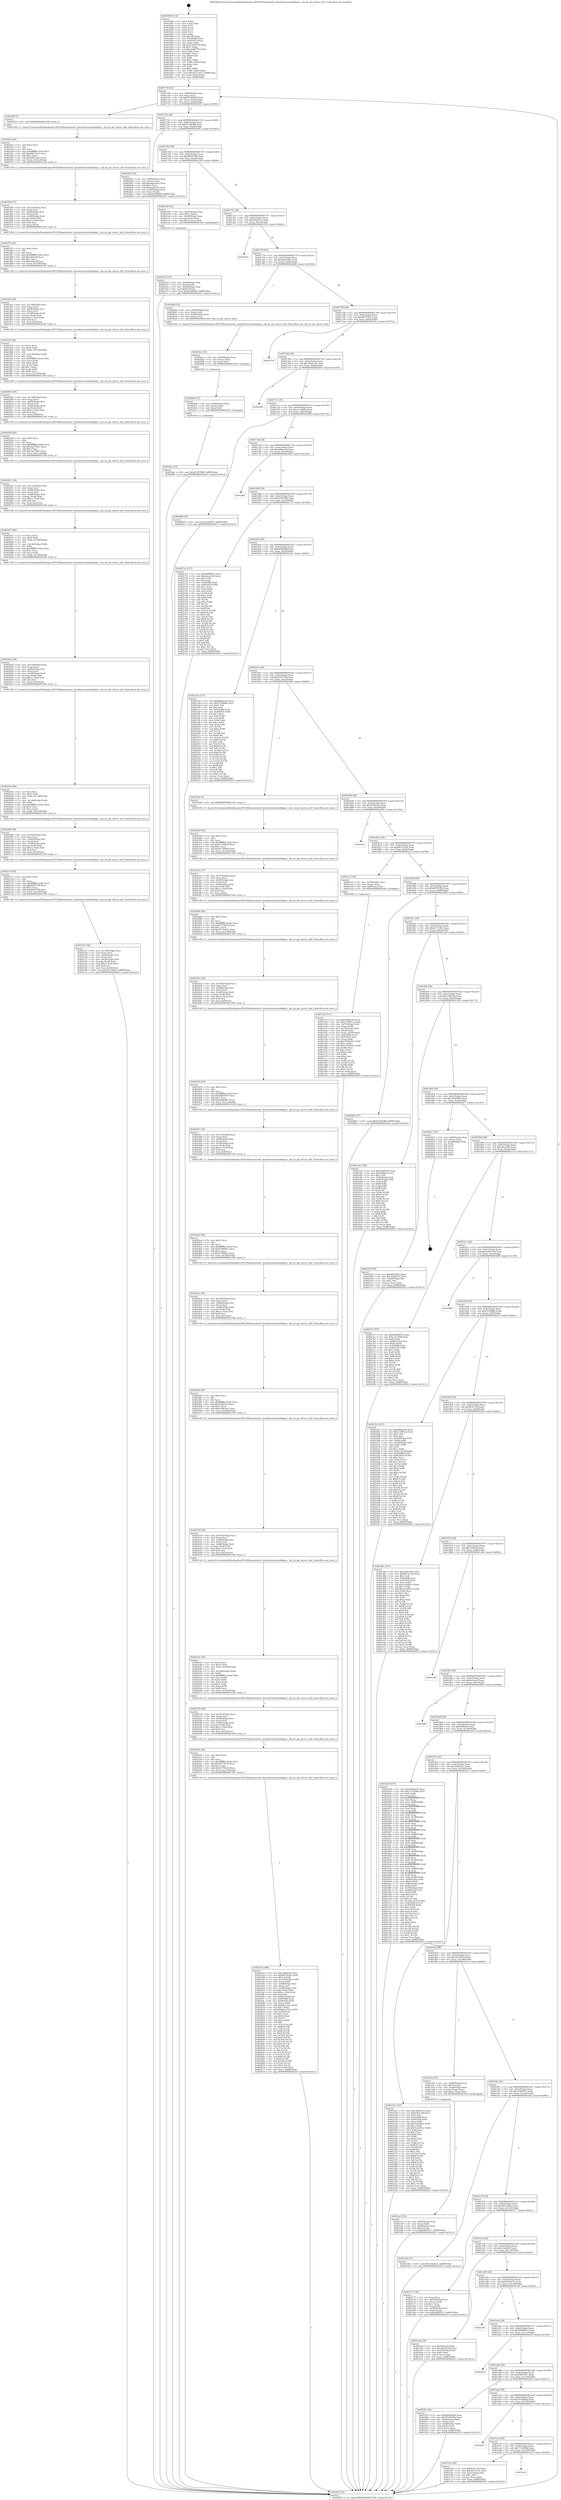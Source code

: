 digraph "0x401690" {
  label = "0x401690 (/mnt/c/Users/mathe/Desktop/tcc/POCII/binaries/extr_linuxdriversmtdubikapi.c_ubi_do_get_device_info_Final-ollvm.out::main(0))"
  labelloc = "t"
  node[shape=record]

  Entry [label="",width=0.3,height=0.3,shape=circle,fillcolor=black,style=filled]
  "0x401704" [label="{
     0x401704 [32]\l
     | [instrs]\l
     &nbsp;&nbsp;0x401704 \<+6\>: mov -0x88(%rbp),%eax\l
     &nbsp;&nbsp;0x40170a \<+2\>: mov %eax,%ecx\l
     &nbsp;&nbsp;0x40170c \<+6\>: sub $0x873659bb,%ecx\l
     &nbsp;&nbsp;0x401712 \<+6\>: mov %eax,-0x9c(%rbp)\l
     &nbsp;&nbsp;0x401718 \<+6\>: mov %ecx,-0xa0(%rbp)\l
     &nbsp;&nbsp;0x40171e \<+6\>: je 0000000000401f29 \<main+0x899\>\l
  }"]
  "0x401f29" [label="{
     0x401f29 [5]\l
     | [instrs]\l
     &nbsp;&nbsp;0x401f29 \<+5\>: call 0000000000401160 \<next_i\>\l
     | [calls]\l
     &nbsp;&nbsp;0x401160 \{1\} (/mnt/c/Users/mathe/Desktop/tcc/POCII/binaries/extr_linuxdriversmtdubikapi.c_ubi_do_get_device_info_Final-ollvm.out::next_i)\l
  }"]
  "0x401724" [label="{
     0x401724 [28]\l
     | [instrs]\l
     &nbsp;&nbsp;0x401724 \<+5\>: jmp 0000000000401729 \<main+0x99\>\l
     &nbsp;&nbsp;0x401729 \<+6\>: mov -0x9c(%rbp),%eax\l
     &nbsp;&nbsp;0x40172f \<+5\>: sub $0x87ed4386,%eax\l
     &nbsp;&nbsp;0x401734 \<+6\>: mov %eax,-0xa4(%rbp)\l
     &nbsp;&nbsp;0x40173a \<+6\>: je 0000000000402691 \<main+0x1001\>\l
  }"]
  Exit [label="",width=0.3,height=0.3,shape=circle,fillcolor=black,style=filled,peripheries=2]
  "0x402691" [label="{
     0x402691 [42]\l
     | [instrs]\l
     &nbsp;&nbsp;0x402691 \<+4\>: mov -0x40(%rbp),%rax\l
     &nbsp;&nbsp;0x402695 \<+2\>: mov (%rax),%ecx\l
     &nbsp;&nbsp;0x402697 \<+6\>: add $0xaadcec02,%ecx\l
     &nbsp;&nbsp;0x40269d \<+3\>: add $0x1,%ecx\l
     &nbsp;&nbsp;0x4026a0 \<+6\>: sub $0xaadcec02,%ecx\l
     &nbsp;&nbsp;0x4026a6 \<+4\>: mov -0x40(%rbp),%rax\l
     &nbsp;&nbsp;0x4026aa \<+2\>: mov %ecx,(%rax)\l
     &nbsp;&nbsp;0x4026ac \<+10\>: movl $0xd25b966f,-0x88(%rbp)\l
     &nbsp;&nbsp;0x4026b6 \<+5\>: jmp 0000000000402b53 \<main+0x14c3\>\l
  }"]
  "0x401740" [label="{
     0x401740 [28]\l
     | [instrs]\l
     &nbsp;&nbsp;0x401740 \<+5\>: jmp 0000000000401745 \<main+0xb5\>\l
     &nbsp;&nbsp;0x401745 \<+6\>: mov -0x9c(%rbp),%eax\l
     &nbsp;&nbsp;0x40174b \<+5\>: sub $0x89be0568,%eax\l
     &nbsp;&nbsp;0x401750 \<+6\>: mov %eax,-0xa8(%rbp)\l
     &nbsp;&nbsp;0x401756 \<+6\>: je 0000000000402199 \<main+0xb09\>\l
  }"]
  "0x4026ec" [label="{
     0x4026ec [15]\l
     | [instrs]\l
     &nbsp;&nbsp;0x4026ec \<+10\>: movl $0xd1267889,-0x88(%rbp)\l
     &nbsp;&nbsp;0x4026f6 \<+5\>: jmp 0000000000402b53 \<main+0x14c3\>\l
  }"]
  "0x402199" [label="{
     0x402199 [26]\l
     | [instrs]\l
     &nbsp;&nbsp;0x402199 \<+4\>: mov -0x50(%rbp),%rax\l
     &nbsp;&nbsp;0x40219d \<+6\>: movl $0x1,(%rax)\l
     &nbsp;&nbsp;0x4021a3 \<+4\>: mov -0x50(%rbp),%rax\l
     &nbsp;&nbsp;0x4021a7 \<+3\>: movslq (%rax),%rax\l
     &nbsp;&nbsp;0x4021aa \<+4\>: imul $0x1c,%rax,%rdi\l
     &nbsp;&nbsp;0x4021ae \<+5\>: call 0000000000401050 \<malloc@plt\>\l
     | [calls]\l
     &nbsp;&nbsp;0x401050 \{1\} (unknown)\l
  }"]
  "0x40175c" [label="{
     0x40175c [28]\l
     | [instrs]\l
     &nbsp;&nbsp;0x40175c \<+5\>: jmp 0000000000401761 \<main+0xd1\>\l
     &nbsp;&nbsp;0x401761 \<+6\>: mov -0x9c(%rbp),%eax\l
     &nbsp;&nbsp;0x401767 \<+5\>: sub $0x8e020c1a,%eax\l
     &nbsp;&nbsp;0x40176c \<+6\>: mov %eax,-0xac(%rbp)\l
     &nbsp;&nbsp;0x401772 \<+6\>: je 0000000000401d7d \<main+0x6ed\>\l
  }"]
  "0x4026dd" [label="{
     0x4026dd [15]\l
     | [instrs]\l
     &nbsp;&nbsp;0x4026dd \<+4\>: mov -0x48(%rbp),%rax\l
     &nbsp;&nbsp;0x4026e1 \<+3\>: mov (%rax),%rax\l
     &nbsp;&nbsp;0x4026e4 \<+3\>: mov %rax,%rdi\l
     &nbsp;&nbsp;0x4026e7 \<+5\>: call 0000000000401030 \<free@plt\>\l
     | [calls]\l
     &nbsp;&nbsp;0x401030 \{1\} (unknown)\l
  }"]
  "0x401d7d" [label="{
     0x401d7d\l
  }", style=dashed]
  "0x401778" [label="{
     0x401778 [28]\l
     | [instrs]\l
     &nbsp;&nbsp;0x401778 \<+5\>: jmp 000000000040177d \<main+0xed\>\l
     &nbsp;&nbsp;0x40177d \<+6\>: mov -0x9c(%rbp),%eax\l
     &nbsp;&nbsp;0x401783 \<+5\>: sub $0xabf234dc,%eax\l
     &nbsp;&nbsp;0x401788 \<+6\>: mov %eax,-0xb0(%rbp)\l
     &nbsp;&nbsp;0x40178e \<+6\>: je 00000000004026bb \<main+0x102b\>\l
  }"]
  "0x4026ce" [label="{
     0x4026ce [15]\l
     | [instrs]\l
     &nbsp;&nbsp;0x4026ce \<+4\>: mov -0x60(%rbp),%rax\l
     &nbsp;&nbsp;0x4026d2 \<+3\>: mov (%rax),%rax\l
     &nbsp;&nbsp;0x4026d5 \<+3\>: mov %rax,%rdi\l
     &nbsp;&nbsp;0x4026d8 \<+5\>: call 0000000000401030 \<free@plt\>\l
     | [calls]\l
     &nbsp;&nbsp;0x401030 \{1\} (unknown)\l
  }"]
  "0x4026bb" [label="{
     0x4026bb [19]\l
     | [instrs]\l
     &nbsp;&nbsp;0x4026bb \<+4\>: mov -0x60(%rbp),%rax\l
     &nbsp;&nbsp;0x4026bf \<+3\>: mov (%rax),%rdi\l
     &nbsp;&nbsp;0x4026c2 \<+4\>: mov -0x48(%rbp),%rax\l
     &nbsp;&nbsp;0x4026c6 \<+3\>: mov (%rax),%rsi\l
     &nbsp;&nbsp;0x4026c9 \<+5\>: call 00000000004013e0 \<ubi_do_get_device_info\>\l
     | [calls]\l
     &nbsp;&nbsp;0x4013e0 \{1\} (/mnt/c/Users/mathe/Desktop/tcc/POCII/binaries/extr_linuxdriversmtdubikapi.c_ubi_do_get_device_info_Final-ollvm.out::ubi_do_get_device_info)\l
  }"]
  "0x401794" [label="{
     0x401794 [28]\l
     | [instrs]\l
     &nbsp;&nbsp;0x401794 \<+5\>: jmp 0000000000401799 \<main+0x109\>\l
     &nbsp;&nbsp;0x401799 \<+6\>: mov -0x9c(%rbp),%eax\l
     &nbsp;&nbsp;0x40179f \<+5\>: sub $0xbb5f7891,%eax\l
     &nbsp;&nbsp;0x4017a4 \<+6\>: mov %eax,-0xb4(%rbp)\l
     &nbsp;&nbsp;0x4017aa \<+6\>: je 000000000040270a \<main+0x107a\>\l
  }"]
  "0x4025c6" [label="{
     0x4025c6 [188]\l
     | [instrs]\l
     &nbsp;&nbsp;0x4025c6 \<+5\>: mov $0xc90ab102,%ecx\l
     &nbsp;&nbsp;0x4025cb \<+5\>: mov $0xd6f78394,%edx\l
     &nbsp;&nbsp;0x4025d0 \<+3\>: mov $0x1,%r10b\l
     &nbsp;&nbsp;0x4025d3 \<+7\>: mov -0x170(%rbp),%r8d\l
     &nbsp;&nbsp;0x4025da \<+4\>: imul %eax,%r8d\l
     &nbsp;&nbsp;0x4025de \<+4\>: mov -0x48(%rbp),%rsi\l
     &nbsp;&nbsp;0x4025e2 \<+3\>: mov (%rsi),%rsi\l
     &nbsp;&nbsp;0x4025e5 \<+4\>: mov -0x40(%rbp),%rdi\l
     &nbsp;&nbsp;0x4025e9 \<+3\>: movslq (%rdi),%rdi\l
     &nbsp;&nbsp;0x4025ec \<+4\>: imul $0x1c,%rdi,%rdi\l
     &nbsp;&nbsp;0x4025f0 \<+3\>: add %rdi,%rsi\l
     &nbsp;&nbsp;0x4025f3 \<+4\>: mov %r8d,0x18(%rsi)\l
     &nbsp;&nbsp;0x4025f7 \<+7\>: mov 0x405068,%eax\l
     &nbsp;&nbsp;0x4025fe \<+8\>: mov 0x405054,%r8d\l
     &nbsp;&nbsp;0x402606 \<+3\>: mov %eax,%r9d\l
     &nbsp;&nbsp;0x402609 \<+7\>: sub $0xb4ca7b2c,%r9d\l
     &nbsp;&nbsp;0x402610 \<+4\>: sub $0x1,%r9d\l
     &nbsp;&nbsp;0x402614 \<+7\>: add $0xb4ca7b2c,%r9d\l
     &nbsp;&nbsp;0x40261b \<+4\>: imul %r9d,%eax\l
     &nbsp;&nbsp;0x40261f \<+3\>: and $0x1,%eax\l
     &nbsp;&nbsp;0x402622 \<+3\>: cmp $0x0,%eax\l
     &nbsp;&nbsp;0x402625 \<+4\>: sete %r11b\l
     &nbsp;&nbsp;0x402629 \<+4\>: cmp $0xa,%r8d\l
     &nbsp;&nbsp;0x40262d \<+3\>: setl %bl\l
     &nbsp;&nbsp;0x402630 \<+3\>: mov %r11b,%r14b\l
     &nbsp;&nbsp;0x402633 \<+4\>: xor $0xff,%r14b\l
     &nbsp;&nbsp;0x402637 \<+3\>: mov %bl,%r15b\l
     &nbsp;&nbsp;0x40263a \<+4\>: xor $0xff,%r15b\l
     &nbsp;&nbsp;0x40263e \<+4\>: xor $0x0,%r10b\l
     &nbsp;&nbsp;0x402642 \<+3\>: mov %r14b,%r12b\l
     &nbsp;&nbsp;0x402645 \<+4\>: and $0x0,%r12b\l
     &nbsp;&nbsp;0x402649 \<+3\>: and %r10b,%r11b\l
     &nbsp;&nbsp;0x40264c \<+3\>: mov %r15b,%r13b\l
     &nbsp;&nbsp;0x40264f \<+4\>: and $0x0,%r13b\l
     &nbsp;&nbsp;0x402653 \<+3\>: and %r10b,%bl\l
     &nbsp;&nbsp;0x402656 \<+3\>: or %r11b,%r12b\l
     &nbsp;&nbsp;0x402659 \<+3\>: or %bl,%r13b\l
     &nbsp;&nbsp;0x40265c \<+3\>: xor %r13b,%r12b\l
     &nbsp;&nbsp;0x40265f \<+3\>: or %r15b,%r14b\l
     &nbsp;&nbsp;0x402662 \<+4\>: xor $0xff,%r14b\l
     &nbsp;&nbsp;0x402666 \<+4\>: or $0x0,%r10b\l
     &nbsp;&nbsp;0x40266a \<+3\>: and %r10b,%r14b\l
     &nbsp;&nbsp;0x40266d \<+3\>: or %r14b,%r12b\l
     &nbsp;&nbsp;0x402670 \<+4\>: test $0x1,%r12b\l
     &nbsp;&nbsp;0x402674 \<+3\>: cmovne %edx,%ecx\l
     &nbsp;&nbsp;0x402677 \<+6\>: mov %ecx,-0x88(%rbp)\l
     &nbsp;&nbsp;0x40267d \<+5\>: jmp 0000000000402b53 \<main+0x14c3\>\l
  }"]
  "0x40270a" [label="{
     0x40270a\l
  }", style=dashed]
  "0x4017b0" [label="{
     0x4017b0 [28]\l
     | [instrs]\l
     &nbsp;&nbsp;0x4017b0 \<+5\>: jmp 00000000004017b5 \<main+0x125\>\l
     &nbsp;&nbsp;0x4017b5 \<+6\>: mov -0x9c(%rbp),%eax\l
     &nbsp;&nbsp;0x4017bb \<+5\>: sub $0xc90ab102,%eax\l
     &nbsp;&nbsp;0x4017c0 \<+6\>: mov %eax,-0xb8(%rbp)\l
     &nbsp;&nbsp;0x4017c6 \<+6\>: je 00000000004028e4 \<main+0x1254\>\l
  }"]
  "0x40259e" [label="{
     0x40259e [40]\l
     | [instrs]\l
     &nbsp;&nbsp;0x40259e \<+5\>: mov $0x2,%ecx\l
     &nbsp;&nbsp;0x4025a3 \<+1\>: cltd\l
     &nbsp;&nbsp;0x4025a4 \<+2\>: idiv %ecx\l
     &nbsp;&nbsp;0x4025a6 \<+6\>: imul $0xfffffffe,%edx,%ecx\l
     &nbsp;&nbsp;0x4025ac \<+6\>: sub $0x92779216,%ecx\l
     &nbsp;&nbsp;0x4025b2 \<+3\>: add $0x1,%ecx\l
     &nbsp;&nbsp;0x4025b5 \<+6\>: add $0x92779216,%ecx\l
     &nbsp;&nbsp;0x4025bb \<+6\>: mov %ecx,-0x170(%rbp)\l
     &nbsp;&nbsp;0x4025c1 \<+5\>: call 0000000000401160 \<next_i\>\l
     | [calls]\l
     &nbsp;&nbsp;0x401160 \{1\} (/mnt/c/Users/mathe/Desktop/tcc/POCII/binaries/extr_linuxdriversmtdubikapi.c_ubi_do_get_device_info_Final-ollvm.out::next_i)\l
  }"]
  "0x4028e4" [label="{
     0x4028e4\l
  }", style=dashed]
  "0x4017cc" [label="{
     0x4017cc [28]\l
     | [instrs]\l
     &nbsp;&nbsp;0x4017cc \<+5\>: jmp 00000000004017d1 \<main+0x141\>\l
     &nbsp;&nbsp;0x4017d1 \<+6\>: mov -0x9c(%rbp),%eax\l
     &nbsp;&nbsp;0x4017d7 \<+5\>: sub $0xccec58d6,%eax\l
     &nbsp;&nbsp;0x4017dc \<+6\>: mov %eax,-0xbc(%rbp)\l
     &nbsp;&nbsp;0x4017e2 \<+6\>: je 0000000000402808 \<main+0x1178\>\l
  }"]
  "0x402578" [label="{
     0x402578 [38]\l
     | [instrs]\l
     &nbsp;&nbsp;0x402578 \<+6\>: mov -0x16c(%rbp),%ecx\l
     &nbsp;&nbsp;0x40257e \<+3\>: imul %eax,%ecx\l
     &nbsp;&nbsp;0x402581 \<+4\>: mov -0x48(%rbp),%rsi\l
     &nbsp;&nbsp;0x402585 \<+3\>: mov (%rsi),%rsi\l
     &nbsp;&nbsp;0x402588 \<+4\>: mov -0x40(%rbp),%rdi\l
     &nbsp;&nbsp;0x40258c \<+3\>: movslq (%rdi),%rdi\l
     &nbsp;&nbsp;0x40258f \<+4\>: imul $0x1c,%rdi,%rdi\l
     &nbsp;&nbsp;0x402593 \<+3\>: add %rdi,%rsi\l
     &nbsp;&nbsp;0x402596 \<+3\>: mov %ecx,0x14(%rsi)\l
     &nbsp;&nbsp;0x402599 \<+5\>: call 0000000000401160 \<next_i\>\l
     | [calls]\l
     &nbsp;&nbsp;0x401160 \{1\} (/mnt/c/Users/mathe/Desktop/tcc/POCII/binaries/extr_linuxdriversmtdubikapi.c_ubi_do_get_device_info_Final-ollvm.out::next_i)\l
  }"]
  "0x402808" [label="{
     0x402808 [15]\l
     | [instrs]\l
     &nbsp;&nbsp;0x402808 \<+10\>: movl $0xe55a0991,-0x88(%rbp)\l
     &nbsp;&nbsp;0x402812 \<+5\>: jmp 0000000000402b53 \<main+0x14c3\>\l
  }"]
  "0x4017e8" [label="{
     0x4017e8 [28]\l
     | [instrs]\l
     &nbsp;&nbsp;0x4017e8 \<+5\>: jmp 00000000004017ed \<main+0x15d\>\l
     &nbsp;&nbsp;0x4017ed \<+6\>: mov -0x9c(%rbp),%eax\l
     &nbsp;&nbsp;0x4017f3 \<+5\>: sub $0xd08aaec6,%eax\l
     &nbsp;&nbsp;0x4017f8 \<+6\>: mov %eax,-0xc0(%rbp)\l
     &nbsp;&nbsp;0x4017fe \<+6\>: je 00000000004028bf \<main+0x122f\>\l
  }"]
  "0x40253e" [label="{
     0x40253e [58]\l
     | [instrs]\l
     &nbsp;&nbsp;0x40253e \<+2\>: xor %ecx,%ecx\l
     &nbsp;&nbsp;0x402540 \<+5\>: mov $0x2,%edx\l
     &nbsp;&nbsp;0x402545 \<+6\>: mov %edx,-0x168(%rbp)\l
     &nbsp;&nbsp;0x40254b \<+1\>: cltd\l
     &nbsp;&nbsp;0x40254c \<+7\>: mov -0x168(%rbp),%r8d\l
     &nbsp;&nbsp;0x402553 \<+3\>: idiv %r8d\l
     &nbsp;&nbsp;0x402556 \<+6\>: imul $0xfffffffe,%edx,%edx\l
     &nbsp;&nbsp;0x40255c \<+3\>: mov %ecx,%r9d\l
     &nbsp;&nbsp;0x40255f \<+3\>: sub %edx,%r9d\l
     &nbsp;&nbsp;0x402562 \<+2\>: mov %ecx,%edx\l
     &nbsp;&nbsp;0x402564 \<+3\>: sub $0x1,%edx\l
     &nbsp;&nbsp;0x402567 \<+3\>: add %edx,%r9d\l
     &nbsp;&nbsp;0x40256a \<+3\>: sub %r9d,%ecx\l
     &nbsp;&nbsp;0x40256d \<+6\>: mov %ecx,-0x16c(%rbp)\l
     &nbsp;&nbsp;0x402573 \<+5\>: call 0000000000401160 \<next_i\>\l
     | [calls]\l
     &nbsp;&nbsp;0x401160 \{1\} (/mnt/c/Users/mathe/Desktop/tcc/POCII/binaries/extr_linuxdriversmtdubikapi.c_ubi_do_get_device_info_Final-ollvm.out::next_i)\l
  }"]
  "0x4028bf" [label="{
     0x4028bf\l
  }", style=dashed]
  "0x401804" [label="{
     0x401804 [28]\l
     | [instrs]\l
     &nbsp;&nbsp;0x401804 \<+5\>: jmp 0000000000401809 \<main+0x179\>\l
     &nbsp;&nbsp;0x401809 \<+6\>: mov -0x9c(%rbp),%eax\l
     &nbsp;&nbsp;0x40180f \<+5\>: sub $0xd1267889,%eax\l
     &nbsp;&nbsp;0x401814 \<+6\>: mov %eax,-0xc4(%rbp)\l
     &nbsp;&nbsp;0x40181a \<+6\>: je 000000000040271e \<main+0x108e\>\l
  }"]
  "0x402518" [label="{
     0x402518 [38]\l
     | [instrs]\l
     &nbsp;&nbsp;0x402518 \<+6\>: mov -0x164(%rbp),%ecx\l
     &nbsp;&nbsp;0x40251e \<+3\>: imul %eax,%ecx\l
     &nbsp;&nbsp;0x402521 \<+4\>: mov -0x48(%rbp),%rsi\l
     &nbsp;&nbsp;0x402525 \<+3\>: mov (%rsi),%rsi\l
     &nbsp;&nbsp;0x402528 \<+4\>: mov -0x40(%rbp),%rdi\l
     &nbsp;&nbsp;0x40252c \<+3\>: movslq (%rdi),%rdi\l
     &nbsp;&nbsp;0x40252f \<+4\>: imul $0x1c,%rdi,%rdi\l
     &nbsp;&nbsp;0x402533 \<+3\>: add %rdi,%rsi\l
     &nbsp;&nbsp;0x402536 \<+3\>: mov %ecx,0x10(%rsi)\l
     &nbsp;&nbsp;0x402539 \<+5\>: call 0000000000401160 \<next_i\>\l
     | [calls]\l
     &nbsp;&nbsp;0x401160 \{1\} (/mnt/c/Users/mathe/Desktop/tcc/POCII/binaries/extr_linuxdriversmtdubikapi.c_ubi_do_get_device_info_Final-ollvm.out::next_i)\l
  }"]
  "0x40271e" [label="{
     0x40271e [137]\l
     | [instrs]\l
     &nbsp;&nbsp;0x40271e \<+5\>: mov $0x6089997a,%eax\l
     &nbsp;&nbsp;0x402723 \<+5\>: mov $0xebee1df2,%ecx\l
     &nbsp;&nbsp;0x402728 \<+2\>: mov $0x1,%dl\l
     &nbsp;&nbsp;0x40272a \<+2\>: xor %esi,%esi\l
     &nbsp;&nbsp;0x40272c \<+7\>: mov 0x405068,%edi\l
     &nbsp;&nbsp;0x402733 \<+8\>: mov 0x405054,%r8d\l
     &nbsp;&nbsp;0x40273b \<+3\>: sub $0x1,%esi\l
     &nbsp;&nbsp;0x40273e \<+3\>: mov %edi,%r9d\l
     &nbsp;&nbsp;0x402741 \<+3\>: add %esi,%r9d\l
     &nbsp;&nbsp;0x402744 \<+4\>: imul %r9d,%edi\l
     &nbsp;&nbsp;0x402748 \<+3\>: and $0x1,%edi\l
     &nbsp;&nbsp;0x40274b \<+3\>: cmp $0x0,%edi\l
     &nbsp;&nbsp;0x40274e \<+4\>: sete %r10b\l
     &nbsp;&nbsp;0x402752 \<+4\>: cmp $0xa,%r8d\l
     &nbsp;&nbsp;0x402756 \<+4\>: setl %r11b\l
     &nbsp;&nbsp;0x40275a \<+3\>: mov %r10b,%bl\l
     &nbsp;&nbsp;0x40275d \<+3\>: xor $0xff,%bl\l
     &nbsp;&nbsp;0x402760 \<+3\>: mov %r11b,%r14b\l
     &nbsp;&nbsp;0x402763 \<+4\>: xor $0xff,%r14b\l
     &nbsp;&nbsp;0x402767 \<+3\>: xor $0x1,%dl\l
     &nbsp;&nbsp;0x40276a \<+3\>: mov %bl,%r15b\l
     &nbsp;&nbsp;0x40276d \<+4\>: and $0xff,%r15b\l
     &nbsp;&nbsp;0x402771 \<+3\>: and %dl,%r10b\l
     &nbsp;&nbsp;0x402774 \<+3\>: mov %r14b,%r12b\l
     &nbsp;&nbsp;0x402777 \<+4\>: and $0xff,%r12b\l
     &nbsp;&nbsp;0x40277b \<+3\>: and %dl,%r11b\l
     &nbsp;&nbsp;0x40277e \<+3\>: or %r10b,%r15b\l
     &nbsp;&nbsp;0x402781 \<+3\>: or %r11b,%r12b\l
     &nbsp;&nbsp;0x402784 \<+3\>: xor %r12b,%r15b\l
     &nbsp;&nbsp;0x402787 \<+3\>: or %r14b,%bl\l
     &nbsp;&nbsp;0x40278a \<+3\>: xor $0xff,%bl\l
     &nbsp;&nbsp;0x40278d \<+3\>: or $0x1,%dl\l
     &nbsp;&nbsp;0x402790 \<+2\>: and %dl,%bl\l
     &nbsp;&nbsp;0x402792 \<+3\>: or %bl,%r15b\l
     &nbsp;&nbsp;0x402795 \<+4\>: test $0x1,%r15b\l
     &nbsp;&nbsp;0x402799 \<+3\>: cmovne %ecx,%eax\l
     &nbsp;&nbsp;0x40279c \<+6\>: mov %eax,-0x88(%rbp)\l
     &nbsp;&nbsp;0x4027a2 \<+5\>: jmp 0000000000402b53 \<main+0x14c3\>\l
  }"]
  "0x401820" [label="{
     0x401820 [28]\l
     | [instrs]\l
     &nbsp;&nbsp;0x401820 \<+5\>: jmp 0000000000401825 \<main+0x195\>\l
     &nbsp;&nbsp;0x401825 \<+6\>: mov -0x9c(%rbp),%eax\l
     &nbsp;&nbsp;0x40182b \<+5\>: sub $0xd25b966f,%eax\l
     &nbsp;&nbsp;0x401830 \<+6\>: mov %eax,-0xc8(%rbp)\l
     &nbsp;&nbsp;0x401836 \<+6\>: je 00000000004021d3 \<main+0xb43\>\l
  }"]
  "0x4024f0" [label="{
     0x4024f0 [40]\l
     | [instrs]\l
     &nbsp;&nbsp;0x4024f0 \<+5\>: mov $0x2,%ecx\l
     &nbsp;&nbsp;0x4024f5 \<+1\>: cltd\l
     &nbsp;&nbsp;0x4024f6 \<+2\>: idiv %ecx\l
     &nbsp;&nbsp;0x4024f8 \<+6\>: imul $0xfffffffe,%edx,%ecx\l
     &nbsp;&nbsp;0x4024fe \<+6\>: sub $0x418819a1,%ecx\l
     &nbsp;&nbsp;0x402504 \<+3\>: add $0x1,%ecx\l
     &nbsp;&nbsp;0x402507 \<+6\>: add $0x418819a1,%ecx\l
     &nbsp;&nbsp;0x40250d \<+6\>: mov %ecx,-0x164(%rbp)\l
     &nbsp;&nbsp;0x402513 \<+5\>: call 0000000000401160 \<next_i\>\l
     | [calls]\l
     &nbsp;&nbsp;0x401160 \{1\} (/mnt/c/Users/mathe/Desktop/tcc/POCII/binaries/extr_linuxdriversmtdubikapi.c_ubi_do_get_device_info_Final-ollvm.out::next_i)\l
  }"]
  "0x4021d3" [label="{
     0x4021d3 [137]\l
     | [instrs]\l
     &nbsp;&nbsp;0x4021d3 \<+5\>: mov $0xd08aaec6,%eax\l
     &nbsp;&nbsp;0x4021d8 \<+5\>: mov $0xf3149684,%ecx\l
     &nbsp;&nbsp;0x4021dd \<+2\>: mov $0x1,%dl\l
     &nbsp;&nbsp;0x4021df \<+2\>: xor %esi,%esi\l
     &nbsp;&nbsp;0x4021e1 \<+7\>: mov 0x405068,%edi\l
     &nbsp;&nbsp;0x4021e8 \<+8\>: mov 0x405054,%r8d\l
     &nbsp;&nbsp;0x4021f0 \<+3\>: sub $0x1,%esi\l
     &nbsp;&nbsp;0x4021f3 \<+3\>: mov %edi,%r9d\l
     &nbsp;&nbsp;0x4021f6 \<+3\>: add %esi,%r9d\l
     &nbsp;&nbsp;0x4021f9 \<+4\>: imul %r9d,%edi\l
     &nbsp;&nbsp;0x4021fd \<+3\>: and $0x1,%edi\l
     &nbsp;&nbsp;0x402200 \<+3\>: cmp $0x0,%edi\l
     &nbsp;&nbsp;0x402203 \<+4\>: sete %r10b\l
     &nbsp;&nbsp;0x402207 \<+4\>: cmp $0xa,%r8d\l
     &nbsp;&nbsp;0x40220b \<+4\>: setl %r11b\l
     &nbsp;&nbsp;0x40220f \<+3\>: mov %r10b,%bl\l
     &nbsp;&nbsp;0x402212 \<+3\>: xor $0xff,%bl\l
     &nbsp;&nbsp;0x402215 \<+3\>: mov %r11b,%r14b\l
     &nbsp;&nbsp;0x402218 \<+4\>: xor $0xff,%r14b\l
     &nbsp;&nbsp;0x40221c \<+3\>: xor $0x1,%dl\l
     &nbsp;&nbsp;0x40221f \<+3\>: mov %bl,%r15b\l
     &nbsp;&nbsp;0x402222 \<+4\>: and $0xff,%r15b\l
     &nbsp;&nbsp;0x402226 \<+3\>: and %dl,%r10b\l
     &nbsp;&nbsp;0x402229 \<+3\>: mov %r14b,%r12b\l
     &nbsp;&nbsp;0x40222c \<+4\>: and $0xff,%r12b\l
     &nbsp;&nbsp;0x402230 \<+3\>: and %dl,%r11b\l
     &nbsp;&nbsp;0x402233 \<+3\>: or %r10b,%r15b\l
     &nbsp;&nbsp;0x402236 \<+3\>: or %r11b,%r12b\l
     &nbsp;&nbsp;0x402239 \<+3\>: xor %r12b,%r15b\l
     &nbsp;&nbsp;0x40223c \<+3\>: or %r14b,%bl\l
     &nbsp;&nbsp;0x40223f \<+3\>: xor $0xff,%bl\l
     &nbsp;&nbsp;0x402242 \<+3\>: or $0x1,%dl\l
     &nbsp;&nbsp;0x402245 \<+2\>: and %dl,%bl\l
     &nbsp;&nbsp;0x402247 \<+3\>: or %bl,%r15b\l
     &nbsp;&nbsp;0x40224a \<+4\>: test $0x1,%r15b\l
     &nbsp;&nbsp;0x40224e \<+3\>: cmovne %ecx,%eax\l
     &nbsp;&nbsp;0x402251 \<+6\>: mov %eax,-0x88(%rbp)\l
     &nbsp;&nbsp;0x402257 \<+5\>: jmp 0000000000402b53 \<main+0x14c3\>\l
  }"]
  "0x40183c" [label="{
     0x40183c [28]\l
     | [instrs]\l
     &nbsp;&nbsp;0x40183c \<+5\>: jmp 0000000000401841 \<main+0x1b1\>\l
     &nbsp;&nbsp;0x401841 \<+6\>: mov -0x9c(%rbp),%eax\l
     &nbsp;&nbsp;0x401847 \<+5\>: sub $0xd3f7c18d,%eax\l
     &nbsp;&nbsp;0x40184c \<+6\>: mov %eax,-0xcc(%rbp)\l
     &nbsp;&nbsp;0x401852 \<+6\>: je 00000000004023b4 \<main+0xd24\>\l
  }"]
  "0x4024ca" [label="{
     0x4024ca [38]\l
     | [instrs]\l
     &nbsp;&nbsp;0x4024ca \<+6\>: mov -0x160(%rbp),%ecx\l
     &nbsp;&nbsp;0x4024d0 \<+3\>: imul %eax,%ecx\l
     &nbsp;&nbsp;0x4024d3 \<+4\>: mov -0x48(%rbp),%rsi\l
     &nbsp;&nbsp;0x4024d7 \<+3\>: mov (%rsi),%rsi\l
     &nbsp;&nbsp;0x4024da \<+4\>: mov -0x40(%rbp),%rdi\l
     &nbsp;&nbsp;0x4024de \<+3\>: movslq (%rdi),%rdi\l
     &nbsp;&nbsp;0x4024e1 \<+4\>: imul $0x1c,%rdi,%rdi\l
     &nbsp;&nbsp;0x4024e5 \<+3\>: add %rdi,%rsi\l
     &nbsp;&nbsp;0x4024e8 \<+3\>: mov %ecx,0xc(%rsi)\l
     &nbsp;&nbsp;0x4024eb \<+5\>: call 0000000000401160 \<next_i\>\l
     | [calls]\l
     &nbsp;&nbsp;0x401160 \{1\} (/mnt/c/Users/mathe/Desktop/tcc/POCII/binaries/extr_linuxdriversmtdubikapi.c_ubi_do_get_device_info_Final-ollvm.out::next_i)\l
  }"]
  "0x4023b4" [label="{
     0x4023b4 [5]\l
     | [instrs]\l
     &nbsp;&nbsp;0x4023b4 \<+5\>: call 0000000000401160 \<next_i\>\l
     | [calls]\l
     &nbsp;&nbsp;0x401160 \{1\} (/mnt/c/Users/mathe/Desktop/tcc/POCII/binaries/extr_linuxdriversmtdubikapi.c_ubi_do_get_device_info_Final-ollvm.out::next_i)\l
  }"]
  "0x401858" [label="{
     0x401858 [28]\l
     | [instrs]\l
     &nbsp;&nbsp;0x401858 \<+5\>: jmp 000000000040185d \<main+0x1cd\>\l
     &nbsp;&nbsp;0x40185d \<+6\>: mov -0x9c(%rbp),%eax\l
     &nbsp;&nbsp;0x401863 \<+5\>: sub $0xd42fde35,%eax\l
     &nbsp;&nbsp;0x401868 \<+6\>: mov %eax,-0xd0(%rbp)\l
     &nbsp;&nbsp;0x40186e \<+6\>: je 000000000040282c \<main+0x119c\>\l
  }"]
  "0x4024a2" [label="{
     0x4024a2 [40]\l
     | [instrs]\l
     &nbsp;&nbsp;0x4024a2 \<+5\>: mov $0x2,%ecx\l
     &nbsp;&nbsp;0x4024a7 \<+1\>: cltd\l
     &nbsp;&nbsp;0x4024a8 \<+2\>: idiv %ecx\l
     &nbsp;&nbsp;0x4024aa \<+6\>: imul $0xfffffffe,%edx,%ecx\l
     &nbsp;&nbsp;0x4024b0 \<+6\>: add $0x9708f05c,%ecx\l
     &nbsp;&nbsp;0x4024b6 \<+3\>: add $0x1,%ecx\l
     &nbsp;&nbsp;0x4024b9 \<+6\>: sub $0x9708f05c,%ecx\l
     &nbsp;&nbsp;0x4024bf \<+6\>: mov %ecx,-0x160(%rbp)\l
     &nbsp;&nbsp;0x4024c5 \<+5\>: call 0000000000401160 \<next_i\>\l
     | [calls]\l
     &nbsp;&nbsp;0x401160 \{1\} (/mnt/c/Users/mathe/Desktop/tcc/POCII/binaries/extr_linuxdriversmtdubikapi.c_ubi_do_get_device_info_Final-ollvm.out::next_i)\l
  }"]
  "0x40282c" [label="{
     0x40282c\l
  }", style=dashed]
  "0x401874" [label="{
     0x401874 [28]\l
     | [instrs]\l
     &nbsp;&nbsp;0x401874 \<+5\>: jmp 0000000000401879 \<main+0x1e9\>\l
     &nbsp;&nbsp;0x401879 \<+6\>: mov -0x9c(%rbp),%eax\l
     &nbsp;&nbsp;0x40187f \<+5\>: sub $0xd675216b,%eax\l
     &nbsp;&nbsp;0x401884 \<+6\>: mov %eax,-0xd4(%rbp)\l
     &nbsp;&nbsp;0x40188a \<+6\>: je 0000000000401e1f \<main+0x78f\>\l
  }"]
  "0x40247c" [label="{
     0x40247c [38]\l
     | [instrs]\l
     &nbsp;&nbsp;0x40247c \<+6\>: mov -0x15c(%rbp),%ecx\l
     &nbsp;&nbsp;0x402482 \<+3\>: imul %eax,%ecx\l
     &nbsp;&nbsp;0x402485 \<+4\>: mov -0x48(%rbp),%rsi\l
     &nbsp;&nbsp;0x402489 \<+3\>: mov (%rsi),%rsi\l
     &nbsp;&nbsp;0x40248c \<+4\>: mov -0x40(%rbp),%rdi\l
     &nbsp;&nbsp;0x402490 \<+3\>: movslq (%rdi),%rdi\l
     &nbsp;&nbsp;0x402493 \<+4\>: imul $0x1c,%rdi,%rdi\l
     &nbsp;&nbsp;0x402497 \<+3\>: add %rdi,%rsi\l
     &nbsp;&nbsp;0x40249a \<+3\>: mov %ecx,0x8(%rsi)\l
     &nbsp;&nbsp;0x40249d \<+5\>: call 0000000000401160 \<next_i\>\l
     | [calls]\l
     &nbsp;&nbsp;0x401160 \{1\} (/mnt/c/Users/mathe/Desktop/tcc/POCII/binaries/extr_linuxdriversmtdubikapi.c_ubi_do_get_device_info_Final-ollvm.out::next_i)\l
  }"]
  "0x401e1f" [label="{
     0x401e1f [16]\l
     | [instrs]\l
     &nbsp;&nbsp;0x401e1f \<+4\>: mov -0x78(%rbp),%rax\l
     &nbsp;&nbsp;0x401e23 \<+3\>: mov (%rax),%rax\l
     &nbsp;&nbsp;0x401e26 \<+4\>: mov 0x8(%rax),%rdi\l
     &nbsp;&nbsp;0x401e2a \<+5\>: call 0000000000401060 \<atoi@plt\>\l
     | [calls]\l
     &nbsp;&nbsp;0x401060 \{1\} (unknown)\l
  }"]
  "0x401890" [label="{
     0x401890 [28]\l
     | [instrs]\l
     &nbsp;&nbsp;0x401890 \<+5\>: jmp 0000000000401895 \<main+0x205\>\l
     &nbsp;&nbsp;0x401895 \<+6\>: mov -0x9c(%rbp),%eax\l
     &nbsp;&nbsp;0x40189b \<+5\>: sub $0xd6f78394,%eax\l
     &nbsp;&nbsp;0x4018a0 \<+6\>: mov %eax,-0xd8(%rbp)\l
     &nbsp;&nbsp;0x4018a6 \<+6\>: je 0000000000402682 \<main+0xff2\>\l
  }"]
  "0x402454" [label="{
     0x402454 [40]\l
     | [instrs]\l
     &nbsp;&nbsp;0x402454 \<+5\>: mov $0x2,%ecx\l
     &nbsp;&nbsp;0x402459 \<+1\>: cltd\l
     &nbsp;&nbsp;0x40245a \<+2\>: idiv %ecx\l
     &nbsp;&nbsp;0x40245c \<+6\>: imul $0xfffffffe,%edx,%ecx\l
     &nbsp;&nbsp;0x402462 \<+6\>: sub $0xb86b5f07,%ecx\l
     &nbsp;&nbsp;0x402468 \<+3\>: add $0x1,%ecx\l
     &nbsp;&nbsp;0x40246b \<+6\>: add $0xb86b5f07,%ecx\l
     &nbsp;&nbsp;0x402471 \<+6\>: mov %ecx,-0x15c(%rbp)\l
     &nbsp;&nbsp;0x402477 \<+5\>: call 0000000000401160 \<next_i\>\l
     | [calls]\l
     &nbsp;&nbsp;0x401160 \{1\} (/mnt/c/Users/mathe/Desktop/tcc/POCII/binaries/extr_linuxdriversmtdubikapi.c_ubi_do_get_device_info_Final-ollvm.out::next_i)\l
  }"]
  "0x402682" [label="{
     0x402682 [15]\l
     | [instrs]\l
     &nbsp;&nbsp;0x402682 \<+10\>: movl $0x87ed4386,-0x88(%rbp)\l
     &nbsp;&nbsp;0x40268c \<+5\>: jmp 0000000000402b53 \<main+0x14c3\>\l
  }"]
  "0x4018ac" [label="{
     0x4018ac [28]\l
     | [instrs]\l
     &nbsp;&nbsp;0x4018ac \<+5\>: jmp 00000000004018b1 \<main+0x221\>\l
     &nbsp;&nbsp;0x4018b1 \<+6\>: mov -0x9c(%rbp),%eax\l
     &nbsp;&nbsp;0x4018b7 \<+5\>: sub $0xe07c7e61,%eax\l
     &nbsp;&nbsp;0x4018bc \<+6\>: mov %eax,-0xdc(%rbp)\l
     &nbsp;&nbsp;0x4018c2 \<+6\>: je 0000000000401ae6 \<main+0x456\>\l
  }"]
  "0x40242e" [label="{
     0x40242e [38]\l
     | [instrs]\l
     &nbsp;&nbsp;0x40242e \<+6\>: mov -0x158(%rbp),%ecx\l
     &nbsp;&nbsp;0x402434 \<+3\>: imul %eax,%ecx\l
     &nbsp;&nbsp;0x402437 \<+4\>: mov -0x48(%rbp),%rsi\l
     &nbsp;&nbsp;0x40243b \<+3\>: mov (%rsi),%rsi\l
     &nbsp;&nbsp;0x40243e \<+4\>: mov -0x40(%rbp),%rdi\l
     &nbsp;&nbsp;0x402442 \<+3\>: movslq (%rdi),%rdi\l
     &nbsp;&nbsp;0x402445 \<+4\>: imul $0x1c,%rdi,%rdi\l
     &nbsp;&nbsp;0x402449 \<+3\>: add %rdi,%rsi\l
     &nbsp;&nbsp;0x40244c \<+3\>: mov %ecx,0x4(%rsi)\l
     &nbsp;&nbsp;0x40244f \<+5\>: call 0000000000401160 \<next_i\>\l
     | [calls]\l
     &nbsp;&nbsp;0x401160 \{1\} (/mnt/c/Users/mathe/Desktop/tcc/POCII/binaries/extr_linuxdriversmtdubikapi.c_ubi_do_get_device_info_Final-ollvm.out::next_i)\l
  }"]
  "0x401ae6" [label="{
     0x401ae6 [106]\l
     | [instrs]\l
     &nbsp;&nbsp;0x401ae6 \<+5\>: mov $0xd42fde35,%eax\l
     &nbsp;&nbsp;0x401aeb \<+5\>: mov $0xb3f8eb3,%ecx\l
     &nbsp;&nbsp;0x401af0 \<+2\>: mov $0x1,%dl\l
     &nbsp;&nbsp;0x401af2 \<+7\>: mov -0x82(%rbp),%sil\l
     &nbsp;&nbsp;0x401af9 \<+7\>: mov -0x81(%rbp),%dil\l
     &nbsp;&nbsp;0x401b00 \<+3\>: mov %sil,%r8b\l
     &nbsp;&nbsp;0x401b03 \<+4\>: xor $0xff,%r8b\l
     &nbsp;&nbsp;0x401b07 \<+3\>: mov %dil,%r9b\l
     &nbsp;&nbsp;0x401b0a \<+4\>: xor $0xff,%r9b\l
     &nbsp;&nbsp;0x401b0e \<+3\>: xor $0x0,%dl\l
     &nbsp;&nbsp;0x401b11 \<+3\>: mov %r8b,%r10b\l
     &nbsp;&nbsp;0x401b14 \<+4\>: and $0x0,%r10b\l
     &nbsp;&nbsp;0x401b18 \<+3\>: and %dl,%sil\l
     &nbsp;&nbsp;0x401b1b \<+3\>: mov %r9b,%r11b\l
     &nbsp;&nbsp;0x401b1e \<+4\>: and $0x0,%r11b\l
     &nbsp;&nbsp;0x401b22 \<+3\>: and %dl,%dil\l
     &nbsp;&nbsp;0x401b25 \<+3\>: or %sil,%r10b\l
     &nbsp;&nbsp;0x401b28 \<+3\>: or %dil,%r11b\l
     &nbsp;&nbsp;0x401b2b \<+3\>: xor %r11b,%r10b\l
     &nbsp;&nbsp;0x401b2e \<+3\>: or %r9b,%r8b\l
     &nbsp;&nbsp;0x401b31 \<+4\>: xor $0xff,%r8b\l
     &nbsp;&nbsp;0x401b35 \<+3\>: or $0x0,%dl\l
     &nbsp;&nbsp;0x401b38 \<+3\>: and %dl,%r8b\l
     &nbsp;&nbsp;0x401b3b \<+3\>: or %r8b,%r10b\l
     &nbsp;&nbsp;0x401b3e \<+4\>: test $0x1,%r10b\l
     &nbsp;&nbsp;0x401b42 \<+3\>: cmovne %ecx,%eax\l
     &nbsp;&nbsp;0x401b45 \<+6\>: mov %eax,-0x88(%rbp)\l
     &nbsp;&nbsp;0x401b4b \<+5\>: jmp 0000000000402b53 \<main+0x14c3\>\l
  }"]
  "0x4018c8" [label="{
     0x4018c8 [28]\l
     | [instrs]\l
     &nbsp;&nbsp;0x4018c8 \<+5\>: jmp 00000000004018cd \<main+0x23d\>\l
     &nbsp;&nbsp;0x4018cd \<+6\>: mov -0x9c(%rbp),%eax\l
     &nbsp;&nbsp;0x4018d3 \<+5\>: sub $0xe1d0f3cd,%eax\l
     &nbsp;&nbsp;0x4018d8 \<+6\>: mov %eax,-0xe0(%rbp)\l
     &nbsp;&nbsp;0x4018de \<+6\>: je 0000000000402303 \<main+0xc73\>\l
  }"]
  "0x402b53" [label="{
     0x402b53 [5]\l
     | [instrs]\l
     &nbsp;&nbsp;0x402b53 \<+5\>: jmp 0000000000401704 \<main+0x74\>\l
  }"]
  "0x401690" [label="{
     0x401690 [116]\l
     | [instrs]\l
     &nbsp;&nbsp;0x401690 \<+1\>: push %rbp\l
     &nbsp;&nbsp;0x401691 \<+3\>: mov %rsp,%rbp\l
     &nbsp;&nbsp;0x401694 \<+2\>: push %r15\l
     &nbsp;&nbsp;0x401696 \<+2\>: push %r14\l
     &nbsp;&nbsp;0x401698 \<+2\>: push %r13\l
     &nbsp;&nbsp;0x40169a \<+2\>: push %r12\l
     &nbsp;&nbsp;0x40169c \<+1\>: push %rbx\l
     &nbsp;&nbsp;0x40169d \<+7\>: sub $0x198,%rsp\l
     &nbsp;&nbsp;0x4016a4 \<+7\>: mov 0x405068,%eax\l
     &nbsp;&nbsp;0x4016ab \<+7\>: mov 0x405054,%ecx\l
     &nbsp;&nbsp;0x4016b2 \<+2\>: mov %eax,%edx\l
     &nbsp;&nbsp;0x4016b4 \<+6\>: add $0x2e82f758,%edx\l
     &nbsp;&nbsp;0x4016ba \<+3\>: sub $0x1,%edx\l
     &nbsp;&nbsp;0x4016bd \<+6\>: sub $0x2e82f758,%edx\l
     &nbsp;&nbsp;0x4016c3 \<+3\>: imul %edx,%eax\l
     &nbsp;&nbsp;0x4016c6 \<+3\>: and $0x1,%eax\l
     &nbsp;&nbsp;0x4016c9 \<+3\>: cmp $0x0,%eax\l
     &nbsp;&nbsp;0x4016cc \<+4\>: sete %r8b\l
     &nbsp;&nbsp;0x4016d0 \<+4\>: and $0x1,%r8b\l
     &nbsp;&nbsp;0x4016d4 \<+7\>: mov %r8b,-0x82(%rbp)\l
     &nbsp;&nbsp;0x4016db \<+3\>: cmp $0xa,%ecx\l
     &nbsp;&nbsp;0x4016de \<+4\>: setl %r8b\l
     &nbsp;&nbsp;0x4016e2 \<+4\>: and $0x1,%r8b\l
     &nbsp;&nbsp;0x4016e6 \<+7\>: mov %r8b,-0x81(%rbp)\l
     &nbsp;&nbsp;0x4016ed \<+10\>: movl $0xe07c7e61,-0x88(%rbp)\l
     &nbsp;&nbsp;0x4016f7 \<+6\>: mov %edi,-0x8c(%rbp)\l
     &nbsp;&nbsp;0x4016fd \<+7\>: mov %rsi,-0x98(%rbp)\l
  }"]
  "0x402406" [label="{
     0x402406 [40]\l
     | [instrs]\l
     &nbsp;&nbsp;0x402406 \<+5\>: mov $0x2,%ecx\l
     &nbsp;&nbsp;0x40240b \<+1\>: cltd\l
     &nbsp;&nbsp;0x40240c \<+2\>: idiv %ecx\l
     &nbsp;&nbsp;0x40240e \<+6\>: imul $0xfffffffe,%edx,%ecx\l
     &nbsp;&nbsp;0x402414 \<+6\>: sub $0x4571b67b,%ecx\l
     &nbsp;&nbsp;0x40241a \<+3\>: add $0x1,%ecx\l
     &nbsp;&nbsp;0x40241d \<+6\>: add $0x4571b67b,%ecx\l
     &nbsp;&nbsp;0x402423 \<+6\>: mov %ecx,-0x158(%rbp)\l
     &nbsp;&nbsp;0x402429 \<+5\>: call 0000000000401160 \<next_i\>\l
     | [calls]\l
     &nbsp;&nbsp;0x401160 \{1\} (/mnt/c/Users/mathe/Desktop/tcc/POCII/binaries/extr_linuxdriversmtdubikapi.c_ubi_do_get_device_info_Final-ollvm.out::next_i)\l
  }"]
  "0x402303" [label="{
     0x402303 [30]\l
     | [instrs]\l
     &nbsp;&nbsp;0x402303 \<+5\>: mov $0xabf234dc,%eax\l
     &nbsp;&nbsp;0x402308 \<+5\>: mov $0x32dd55a3,%ecx\l
     &nbsp;&nbsp;0x40230d \<+3\>: mov -0x29(%rbp),%dl\l
     &nbsp;&nbsp;0x402310 \<+3\>: test $0x1,%dl\l
     &nbsp;&nbsp;0x402313 \<+3\>: cmovne %ecx,%eax\l
     &nbsp;&nbsp;0x402316 \<+6\>: mov %eax,-0x88(%rbp)\l
     &nbsp;&nbsp;0x40231c \<+5\>: jmp 0000000000402b53 \<main+0x14c3\>\l
  }"]
  "0x4018e4" [label="{
     0x4018e4 [28]\l
     | [instrs]\l
     &nbsp;&nbsp;0x4018e4 \<+5\>: jmp 00000000004018e9 \<main+0x259\>\l
     &nbsp;&nbsp;0x4018e9 \<+6\>: mov -0x9c(%rbp),%eax\l
     &nbsp;&nbsp;0x4018ef \<+5\>: sub $0xe55a0991,%eax\l
     &nbsp;&nbsp;0x4018f4 \<+6\>: mov %eax,-0xe4(%rbp)\l
     &nbsp;&nbsp;0x4018fa \<+6\>: je 0000000000402817 \<main+0x1187\>\l
  }"]
  "0x4023e1" [label="{
     0x4023e1 [37]\l
     | [instrs]\l
     &nbsp;&nbsp;0x4023e1 \<+6\>: mov -0x154(%rbp),%ecx\l
     &nbsp;&nbsp;0x4023e7 \<+3\>: imul %eax,%ecx\l
     &nbsp;&nbsp;0x4023ea \<+4\>: mov -0x48(%rbp),%rsi\l
     &nbsp;&nbsp;0x4023ee \<+3\>: mov (%rsi),%rsi\l
     &nbsp;&nbsp;0x4023f1 \<+4\>: mov -0x40(%rbp),%rdi\l
     &nbsp;&nbsp;0x4023f5 \<+3\>: movslq (%rdi),%rdi\l
     &nbsp;&nbsp;0x4023f8 \<+4\>: imul $0x1c,%rdi,%rdi\l
     &nbsp;&nbsp;0x4023fc \<+3\>: add %rdi,%rsi\l
     &nbsp;&nbsp;0x4023ff \<+2\>: mov %ecx,(%rsi)\l
     &nbsp;&nbsp;0x402401 \<+5\>: call 0000000000401160 \<next_i\>\l
     | [calls]\l
     &nbsp;&nbsp;0x401160 \{1\} (/mnt/c/Users/mathe/Desktop/tcc/POCII/binaries/extr_linuxdriversmtdubikapi.c_ubi_do_get_device_info_Final-ollvm.out::next_i)\l
  }"]
  "0x402817" [label="{
     0x402817 [21]\l
     | [instrs]\l
     &nbsp;&nbsp;0x402817 \<+4\>: mov -0x80(%rbp),%rax\l
     &nbsp;&nbsp;0x40281b \<+2\>: mov (%rax),%eax\l
     &nbsp;&nbsp;0x40281d \<+4\>: lea -0x28(%rbp),%rsp\l
     &nbsp;&nbsp;0x402821 \<+1\>: pop %rbx\l
     &nbsp;&nbsp;0x402822 \<+2\>: pop %r12\l
     &nbsp;&nbsp;0x402824 \<+2\>: pop %r13\l
     &nbsp;&nbsp;0x402826 \<+2\>: pop %r14\l
     &nbsp;&nbsp;0x402828 \<+2\>: pop %r15\l
     &nbsp;&nbsp;0x40282a \<+1\>: pop %rbp\l
     &nbsp;&nbsp;0x40282b \<+1\>: ret\l
  }"]
  "0x401900" [label="{
     0x401900 [28]\l
     | [instrs]\l
     &nbsp;&nbsp;0x401900 \<+5\>: jmp 0000000000401905 \<main+0x275\>\l
     &nbsp;&nbsp;0x401905 \<+6\>: mov -0x9c(%rbp),%eax\l
     &nbsp;&nbsp;0x40190b \<+5\>: sub $0xebee1df2,%eax\l
     &nbsp;&nbsp;0x401910 \<+6\>: mov %eax,-0xe8(%rbp)\l
     &nbsp;&nbsp;0x401916 \<+6\>: je 00000000004027a7 \<main+0x1117\>\l
  }"]
  "0x4023b9" [label="{
     0x4023b9 [40]\l
     | [instrs]\l
     &nbsp;&nbsp;0x4023b9 \<+5\>: mov $0x2,%ecx\l
     &nbsp;&nbsp;0x4023be \<+1\>: cltd\l
     &nbsp;&nbsp;0x4023bf \<+2\>: idiv %ecx\l
     &nbsp;&nbsp;0x4023c1 \<+6\>: imul $0xfffffffe,%edx,%ecx\l
     &nbsp;&nbsp;0x4023c7 \<+6\>: sub $0xd17096e9,%ecx\l
     &nbsp;&nbsp;0x4023cd \<+3\>: add $0x1,%ecx\l
     &nbsp;&nbsp;0x4023d0 \<+6\>: add $0xd17096e9,%ecx\l
     &nbsp;&nbsp;0x4023d6 \<+6\>: mov %ecx,-0x154(%rbp)\l
     &nbsp;&nbsp;0x4023dc \<+5\>: call 0000000000401160 \<next_i\>\l
     | [calls]\l
     &nbsp;&nbsp;0x401160 \{1\} (/mnt/c/Users/mathe/Desktop/tcc/POCII/binaries/extr_linuxdriversmtdubikapi.c_ubi_do_get_device_info_Final-ollvm.out::next_i)\l
  }"]
  "0x4027a7" [label="{
     0x4027a7 [97]\l
     | [instrs]\l
     &nbsp;&nbsp;0x4027a7 \<+5\>: mov $0x6089997a,%eax\l
     &nbsp;&nbsp;0x4027ac \<+5\>: mov $0xccec58d6,%ecx\l
     &nbsp;&nbsp;0x4027b1 \<+2\>: xor %edx,%edx\l
     &nbsp;&nbsp;0x4027b3 \<+4\>: mov -0x80(%rbp),%rsi\l
     &nbsp;&nbsp;0x4027b7 \<+6\>: movl $0x0,(%rsi)\l
     &nbsp;&nbsp;0x4027bd \<+7\>: mov 0x405068,%edi\l
     &nbsp;&nbsp;0x4027c4 \<+8\>: mov 0x405054,%r8d\l
     &nbsp;&nbsp;0x4027cc \<+3\>: sub $0x1,%edx\l
     &nbsp;&nbsp;0x4027cf \<+3\>: mov %edi,%r9d\l
     &nbsp;&nbsp;0x4027d2 \<+3\>: add %edx,%r9d\l
     &nbsp;&nbsp;0x4027d5 \<+4\>: imul %r9d,%edi\l
     &nbsp;&nbsp;0x4027d9 \<+3\>: and $0x1,%edi\l
     &nbsp;&nbsp;0x4027dc \<+3\>: cmp $0x0,%edi\l
     &nbsp;&nbsp;0x4027df \<+4\>: sete %r10b\l
     &nbsp;&nbsp;0x4027e3 \<+4\>: cmp $0xa,%r8d\l
     &nbsp;&nbsp;0x4027e7 \<+4\>: setl %r11b\l
     &nbsp;&nbsp;0x4027eb \<+3\>: mov %r10b,%bl\l
     &nbsp;&nbsp;0x4027ee \<+3\>: and %r11b,%bl\l
     &nbsp;&nbsp;0x4027f1 \<+3\>: xor %r11b,%r10b\l
     &nbsp;&nbsp;0x4027f4 \<+3\>: or %r10b,%bl\l
     &nbsp;&nbsp;0x4027f7 \<+3\>: test $0x1,%bl\l
     &nbsp;&nbsp;0x4027fa \<+3\>: cmovne %ecx,%eax\l
     &nbsp;&nbsp;0x4027fd \<+6\>: mov %eax,-0x88(%rbp)\l
     &nbsp;&nbsp;0x402803 \<+5\>: jmp 0000000000402b53 \<main+0x14c3\>\l
  }"]
  "0x40191c" [label="{
     0x40191c [28]\l
     | [instrs]\l
     &nbsp;&nbsp;0x40191c \<+5\>: jmp 0000000000401921 \<main+0x291\>\l
     &nbsp;&nbsp;0x401921 \<+6\>: mov -0x9c(%rbp),%eax\l
     &nbsp;&nbsp;0x401927 \<+5\>: sub $0xee06e5d3,%eax\l
     &nbsp;&nbsp;0x40192c \<+6\>: mov %eax,-0xec(%rbp)\l
     &nbsp;&nbsp;0x401932 \<+6\>: je 000000000040288f \<main+0x11ff\>\l
  }"]
  "0x4021b3" [label="{
     0x4021b3 [32]\l
     | [instrs]\l
     &nbsp;&nbsp;0x4021b3 \<+4\>: mov -0x48(%rbp),%rdi\l
     &nbsp;&nbsp;0x4021b7 \<+3\>: mov %rax,(%rdi)\l
     &nbsp;&nbsp;0x4021ba \<+4\>: mov -0x40(%rbp),%rax\l
     &nbsp;&nbsp;0x4021be \<+6\>: movl $0x0,(%rax)\l
     &nbsp;&nbsp;0x4021c4 \<+10\>: movl $0xd25b966f,-0x88(%rbp)\l
     &nbsp;&nbsp;0x4021ce \<+5\>: jmp 0000000000402b53 \<main+0x14c3\>\l
  }"]
  "0x40288f" [label="{
     0x40288f\l
  }", style=dashed]
  "0x401938" [label="{
     0x401938 [28]\l
     | [instrs]\l
     &nbsp;&nbsp;0x401938 \<+5\>: jmp 000000000040193d \<main+0x2ad\>\l
     &nbsp;&nbsp;0x40193d \<+6\>: mov -0x9c(%rbp),%eax\l
     &nbsp;&nbsp;0x401943 \<+5\>: sub $0xf3149684,%eax\l
     &nbsp;&nbsp;0x401948 \<+6\>: mov %eax,-0xf0(%rbp)\l
     &nbsp;&nbsp;0x40194e \<+6\>: je 000000000040225c \<main+0xbcc\>\l
  }"]
  "0x402147" [label="{
     0x402147 [48]\l
     | [instrs]\l
     &nbsp;&nbsp;0x402147 \<+6\>: mov -0x150(%rbp),%ecx\l
     &nbsp;&nbsp;0x40214d \<+3\>: imul %eax,%ecx\l
     &nbsp;&nbsp;0x402150 \<+4\>: mov -0x60(%rbp),%rsi\l
     &nbsp;&nbsp;0x402154 \<+3\>: mov (%rsi),%rsi\l
     &nbsp;&nbsp;0x402157 \<+4\>: mov -0x58(%rbp),%rdi\l
     &nbsp;&nbsp;0x40215b \<+3\>: movslq (%rdi),%rdi\l
     &nbsp;&nbsp;0x40215e \<+4\>: imul $0x1c,%rdi,%rdi\l
     &nbsp;&nbsp;0x402162 \<+3\>: add %rdi,%rsi\l
     &nbsp;&nbsp;0x402165 \<+3\>: mov %ecx,0x18(%rsi)\l
     &nbsp;&nbsp;0x402168 \<+10\>: movl $0x381149e5,-0x88(%rbp)\l
     &nbsp;&nbsp;0x402172 \<+5\>: jmp 0000000000402b53 \<main+0x14c3\>\l
  }"]
  "0x40225c" [label="{
     0x40225c [167]\l
     | [instrs]\l
     &nbsp;&nbsp;0x40225c \<+5\>: mov $0xd08aaec6,%eax\l
     &nbsp;&nbsp;0x402261 \<+5\>: mov $0xe1d0f3cd,%ecx\l
     &nbsp;&nbsp;0x402266 \<+2\>: mov $0x1,%dl\l
     &nbsp;&nbsp;0x402268 \<+2\>: xor %esi,%esi\l
     &nbsp;&nbsp;0x40226a \<+4\>: mov -0x40(%rbp),%rdi\l
     &nbsp;&nbsp;0x40226e \<+3\>: mov (%rdi),%r8d\l
     &nbsp;&nbsp;0x402271 \<+4\>: mov -0x50(%rbp),%rdi\l
     &nbsp;&nbsp;0x402275 \<+3\>: cmp (%rdi),%r8d\l
     &nbsp;&nbsp;0x402278 \<+4\>: setl %r9b\l
     &nbsp;&nbsp;0x40227c \<+4\>: and $0x1,%r9b\l
     &nbsp;&nbsp;0x402280 \<+4\>: mov %r9b,-0x29(%rbp)\l
     &nbsp;&nbsp;0x402284 \<+8\>: mov 0x405068,%r8d\l
     &nbsp;&nbsp;0x40228c \<+8\>: mov 0x405054,%r10d\l
     &nbsp;&nbsp;0x402294 \<+3\>: sub $0x1,%esi\l
     &nbsp;&nbsp;0x402297 \<+3\>: mov %r8d,%r11d\l
     &nbsp;&nbsp;0x40229a \<+3\>: add %esi,%r11d\l
     &nbsp;&nbsp;0x40229d \<+4\>: imul %r11d,%r8d\l
     &nbsp;&nbsp;0x4022a1 \<+4\>: and $0x1,%r8d\l
     &nbsp;&nbsp;0x4022a5 \<+4\>: cmp $0x0,%r8d\l
     &nbsp;&nbsp;0x4022a9 \<+4\>: sete %r9b\l
     &nbsp;&nbsp;0x4022ad \<+4\>: cmp $0xa,%r10d\l
     &nbsp;&nbsp;0x4022b1 \<+3\>: setl %bl\l
     &nbsp;&nbsp;0x4022b4 \<+3\>: mov %r9b,%r14b\l
     &nbsp;&nbsp;0x4022b7 \<+4\>: xor $0xff,%r14b\l
     &nbsp;&nbsp;0x4022bb \<+3\>: mov %bl,%r15b\l
     &nbsp;&nbsp;0x4022be \<+4\>: xor $0xff,%r15b\l
     &nbsp;&nbsp;0x4022c2 \<+3\>: xor $0x1,%dl\l
     &nbsp;&nbsp;0x4022c5 \<+3\>: mov %r14b,%r12b\l
     &nbsp;&nbsp;0x4022c8 \<+4\>: and $0xff,%r12b\l
     &nbsp;&nbsp;0x4022cc \<+3\>: and %dl,%r9b\l
     &nbsp;&nbsp;0x4022cf \<+3\>: mov %r15b,%r13b\l
     &nbsp;&nbsp;0x4022d2 \<+4\>: and $0xff,%r13b\l
     &nbsp;&nbsp;0x4022d6 \<+2\>: and %dl,%bl\l
     &nbsp;&nbsp;0x4022d8 \<+3\>: or %r9b,%r12b\l
     &nbsp;&nbsp;0x4022db \<+3\>: or %bl,%r13b\l
     &nbsp;&nbsp;0x4022de \<+3\>: xor %r13b,%r12b\l
     &nbsp;&nbsp;0x4022e1 \<+3\>: or %r15b,%r14b\l
     &nbsp;&nbsp;0x4022e4 \<+4\>: xor $0xff,%r14b\l
     &nbsp;&nbsp;0x4022e8 \<+3\>: or $0x1,%dl\l
     &nbsp;&nbsp;0x4022eb \<+3\>: and %dl,%r14b\l
     &nbsp;&nbsp;0x4022ee \<+3\>: or %r14b,%r12b\l
     &nbsp;&nbsp;0x4022f1 \<+4\>: test $0x1,%r12b\l
     &nbsp;&nbsp;0x4022f5 \<+3\>: cmovne %ecx,%eax\l
     &nbsp;&nbsp;0x4022f8 \<+6\>: mov %eax,-0x88(%rbp)\l
     &nbsp;&nbsp;0x4022fe \<+5\>: jmp 0000000000402b53 \<main+0x14c3\>\l
  }"]
  "0x401954" [label="{
     0x401954 [28]\l
     | [instrs]\l
     &nbsp;&nbsp;0x401954 \<+5\>: jmp 0000000000401959 \<main+0x2c9\>\l
     &nbsp;&nbsp;0x401959 \<+6\>: mov -0x9c(%rbp),%eax\l
     &nbsp;&nbsp;0x40195f \<+5\>: sub $0xf9cf175a,%eax\l
     &nbsp;&nbsp;0x401964 \<+6\>: mov %eax,-0xf4(%rbp)\l
     &nbsp;&nbsp;0x40196a \<+6\>: je 0000000000401d8c \<main+0x6fc\>\l
  }"]
  "0x40211f" [label="{
     0x40211f [40]\l
     | [instrs]\l
     &nbsp;&nbsp;0x40211f \<+5\>: mov $0x2,%ecx\l
     &nbsp;&nbsp;0x402124 \<+1\>: cltd\l
     &nbsp;&nbsp;0x402125 \<+2\>: idiv %ecx\l
     &nbsp;&nbsp;0x402127 \<+6\>: imul $0xfffffffe,%edx,%ecx\l
     &nbsp;&nbsp;0x40212d \<+6\>: sub $0xbb87679f,%ecx\l
     &nbsp;&nbsp;0x402133 \<+3\>: add $0x1,%ecx\l
     &nbsp;&nbsp;0x402136 \<+6\>: add $0xbb87679f,%ecx\l
     &nbsp;&nbsp;0x40213c \<+6\>: mov %ecx,-0x150(%rbp)\l
     &nbsp;&nbsp;0x402142 \<+5\>: call 0000000000401160 \<next_i\>\l
     | [calls]\l
     &nbsp;&nbsp;0x401160 \{1\} (/mnt/c/Users/mathe/Desktop/tcc/POCII/binaries/extr_linuxdriversmtdubikapi.c_ubi_do_get_device_info_Final-ollvm.out::next_i)\l
  }"]
  "0x401d8c" [label="{
     0x401d8c [147]\l
     | [instrs]\l
     &nbsp;&nbsp;0x401d8c \<+5\>: mov $0xee06e5d3,%eax\l
     &nbsp;&nbsp;0x401d91 \<+5\>: mov $0xd675216b,%ecx\l
     &nbsp;&nbsp;0x401d96 \<+2\>: mov $0x1,%dl\l
     &nbsp;&nbsp;0x401d98 \<+7\>: mov 0x405068,%esi\l
     &nbsp;&nbsp;0x401d9f \<+7\>: mov 0x405054,%edi\l
     &nbsp;&nbsp;0x401da6 \<+3\>: mov %esi,%r8d\l
     &nbsp;&nbsp;0x401da9 \<+7\>: sub $0xa1a49b33,%r8d\l
     &nbsp;&nbsp;0x401db0 \<+4\>: sub $0x1,%r8d\l
     &nbsp;&nbsp;0x401db4 \<+7\>: add $0xa1a49b33,%r8d\l
     &nbsp;&nbsp;0x401dbb \<+4\>: imul %r8d,%esi\l
     &nbsp;&nbsp;0x401dbf \<+3\>: and $0x1,%esi\l
     &nbsp;&nbsp;0x401dc2 \<+3\>: cmp $0x0,%esi\l
     &nbsp;&nbsp;0x401dc5 \<+4\>: sete %r9b\l
     &nbsp;&nbsp;0x401dc9 \<+3\>: cmp $0xa,%edi\l
     &nbsp;&nbsp;0x401dcc \<+4\>: setl %r10b\l
     &nbsp;&nbsp;0x401dd0 \<+3\>: mov %r9b,%r11b\l
     &nbsp;&nbsp;0x401dd3 \<+4\>: xor $0xff,%r11b\l
     &nbsp;&nbsp;0x401dd7 \<+3\>: mov %r10b,%bl\l
     &nbsp;&nbsp;0x401dda \<+3\>: xor $0xff,%bl\l
     &nbsp;&nbsp;0x401ddd \<+3\>: xor $0x0,%dl\l
     &nbsp;&nbsp;0x401de0 \<+3\>: mov %r11b,%r14b\l
     &nbsp;&nbsp;0x401de3 \<+4\>: and $0x0,%r14b\l
     &nbsp;&nbsp;0x401de7 \<+3\>: and %dl,%r9b\l
     &nbsp;&nbsp;0x401dea \<+3\>: mov %bl,%r15b\l
     &nbsp;&nbsp;0x401ded \<+4\>: and $0x0,%r15b\l
     &nbsp;&nbsp;0x401df1 \<+3\>: and %dl,%r10b\l
     &nbsp;&nbsp;0x401df4 \<+3\>: or %r9b,%r14b\l
     &nbsp;&nbsp;0x401df7 \<+3\>: or %r10b,%r15b\l
     &nbsp;&nbsp;0x401dfa \<+3\>: xor %r15b,%r14b\l
     &nbsp;&nbsp;0x401dfd \<+3\>: or %bl,%r11b\l
     &nbsp;&nbsp;0x401e00 \<+4\>: xor $0xff,%r11b\l
     &nbsp;&nbsp;0x401e04 \<+3\>: or $0x0,%dl\l
     &nbsp;&nbsp;0x401e07 \<+3\>: and %dl,%r11b\l
     &nbsp;&nbsp;0x401e0a \<+3\>: or %r11b,%r14b\l
     &nbsp;&nbsp;0x401e0d \<+4\>: test $0x1,%r14b\l
     &nbsp;&nbsp;0x401e11 \<+3\>: cmovne %ecx,%eax\l
     &nbsp;&nbsp;0x401e14 \<+6\>: mov %eax,-0x88(%rbp)\l
     &nbsp;&nbsp;0x401e1a \<+5\>: jmp 0000000000402b53 \<main+0x14c3\>\l
  }"]
  "0x401970" [label="{
     0x401970 [28]\l
     | [instrs]\l
     &nbsp;&nbsp;0x401970 \<+5\>: jmp 0000000000401975 \<main+0x2e5\>\l
     &nbsp;&nbsp;0x401975 \<+6\>: mov -0x9c(%rbp),%eax\l
     &nbsp;&nbsp;0x40197b \<+5\>: sub $0x14959fa,%eax\l
     &nbsp;&nbsp;0x401980 \<+6\>: mov %eax,-0xf8(%rbp)\l
     &nbsp;&nbsp;0x401986 \<+6\>: je 0000000000401cdb \<main+0x64b\>\l
  }"]
  "0x4020f9" [label="{
     0x4020f9 [38]\l
     | [instrs]\l
     &nbsp;&nbsp;0x4020f9 \<+6\>: mov -0x14c(%rbp),%ecx\l
     &nbsp;&nbsp;0x4020ff \<+3\>: imul %eax,%ecx\l
     &nbsp;&nbsp;0x402102 \<+4\>: mov -0x60(%rbp),%rsi\l
     &nbsp;&nbsp;0x402106 \<+3\>: mov (%rsi),%rsi\l
     &nbsp;&nbsp;0x402109 \<+4\>: mov -0x58(%rbp),%rdi\l
     &nbsp;&nbsp;0x40210d \<+3\>: movslq (%rdi),%rdi\l
     &nbsp;&nbsp;0x402110 \<+4\>: imul $0x1c,%rdi,%rdi\l
     &nbsp;&nbsp;0x402114 \<+3\>: add %rdi,%rsi\l
     &nbsp;&nbsp;0x402117 \<+3\>: mov %ecx,0x14(%rsi)\l
     &nbsp;&nbsp;0x40211a \<+5\>: call 0000000000401160 \<next_i\>\l
     | [calls]\l
     &nbsp;&nbsp;0x401160 \{1\} (/mnt/c/Users/mathe/Desktop/tcc/POCII/binaries/extr_linuxdriversmtdubikapi.c_ubi_do_get_device_info_Final-ollvm.out::next_i)\l
  }"]
  "0x401cdb" [label="{
     0x401cdb\l
  }", style=dashed]
  "0x40198c" [label="{
     0x40198c [28]\l
     | [instrs]\l
     &nbsp;&nbsp;0x40198c \<+5\>: jmp 0000000000401991 \<main+0x301\>\l
     &nbsp;&nbsp;0x401991 \<+6\>: mov -0x9c(%rbp),%eax\l
     &nbsp;&nbsp;0x401997 \<+5\>: sub $0x9e0cac6,%eax\l
     &nbsp;&nbsp;0x40199c \<+6\>: mov %eax,-0xfc(%rbp)\l
     &nbsp;&nbsp;0x4019a2 \<+6\>: je 00000000004026fb \<main+0x106b\>\l
  }"]
  "0x4020cb" [label="{
     0x4020cb [46]\l
     | [instrs]\l
     &nbsp;&nbsp;0x4020cb \<+2\>: xor %ecx,%ecx\l
     &nbsp;&nbsp;0x4020cd \<+5\>: mov $0x2,%edx\l
     &nbsp;&nbsp;0x4020d2 \<+6\>: mov %edx,-0x148(%rbp)\l
     &nbsp;&nbsp;0x4020d8 \<+1\>: cltd\l
     &nbsp;&nbsp;0x4020d9 \<+7\>: mov -0x148(%rbp),%r8d\l
     &nbsp;&nbsp;0x4020e0 \<+3\>: idiv %r8d\l
     &nbsp;&nbsp;0x4020e3 \<+6\>: imul $0xfffffffe,%edx,%edx\l
     &nbsp;&nbsp;0x4020e9 \<+3\>: sub $0x1,%ecx\l
     &nbsp;&nbsp;0x4020ec \<+2\>: sub %ecx,%edx\l
     &nbsp;&nbsp;0x4020ee \<+6\>: mov %edx,-0x14c(%rbp)\l
     &nbsp;&nbsp;0x4020f4 \<+5\>: call 0000000000401160 \<next_i\>\l
     | [calls]\l
     &nbsp;&nbsp;0x401160 \{1\} (/mnt/c/Users/mathe/Desktop/tcc/POCII/binaries/extr_linuxdriversmtdubikapi.c_ubi_do_get_device_info_Final-ollvm.out::next_i)\l
  }"]
  "0x4026fb" [label="{
     0x4026fb\l
  }", style=dashed]
  "0x4019a8" [label="{
     0x4019a8 [28]\l
     | [instrs]\l
     &nbsp;&nbsp;0x4019a8 \<+5\>: jmp 00000000004019ad \<main+0x31d\>\l
     &nbsp;&nbsp;0x4019ad \<+6\>: mov -0x9c(%rbp),%eax\l
     &nbsp;&nbsp;0x4019b3 \<+5\>: sub $0xb3f8eb3,%eax\l
     &nbsp;&nbsp;0x4019b8 \<+6\>: mov %eax,-0x100(%rbp)\l
     &nbsp;&nbsp;0x4019be \<+6\>: je 0000000000401b50 \<main+0x4c0\>\l
  }"]
  "0x4020a5" [label="{
     0x4020a5 [38]\l
     | [instrs]\l
     &nbsp;&nbsp;0x4020a5 \<+6\>: mov -0x144(%rbp),%ecx\l
     &nbsp;&nbsp;0x4020ab \<+3\>: imul %eax,%ecx\l
     &nbsp;&nbsp;0x4020ae \<+4\>: mov -0x60(%rbp),%rsi\l
     &nbsp;&nbsp;0x4020b2 \<+3\>: mov (%rsi),%rsi\l
     &nbsp;&nbsp;0x4020b5 \<+4\>: mov -0x58(%rbp),%rdi\l
     &nbsp;&nbsp;0x4020b9 \<+3\>: movslq (%rdi),%rdi\l
     &nbsp;&nbsp;0x4020bc \<+4\>: imul $0x1c,%rdi,%rdi\l
     &nbsp;&nbsp;0x4020c0 \<+3\>: add %rdi,%rsi\l
     &nbsp;&nbsp;0x4020c3 \<+3\>: mov %ecx,0x10(%rsi)\l
     &nbsp;&nbsp;0x4020c6 \<+5\>: call 0000000000401160 \<next_i\>\l
     | [calls]\l
     &nbsp;&nbsp;0x401160 \{1\} (/mnt/c/Users/mathe/Desktop/tcc/POCII/binaries/extr_linuxdriversmtdubikapi.c_ubi_do_get_device_info_Final-ollvm.out::next_i)\l
  }"]
  "0x401b50" [label="{
     0x401b50 [274]\l
     | [instrs]\l
     &nbsp;&nbsp;0x401b50 \<+5\>: mov $0xd42fde35,%eax\l
     &nbsp;&nbsp;0x401b55 \<+5\>: mov $0x7152f58d,%ecx\l
     &nbsp;&nbsp;0x401b5a \<+2\>: xor %edx,%edx\l
     &nbsp;&nbsp;0x401b5c \<+3\>: mov %rsp,%rsi\l
     &nbsp;&nbsp;0x401b5f \<+4\>: add $0xfffffffffffffff0,%rsi\l
     &nbsp;&nbsp;0x401b63 \<+3\>: mov %rsi,%rsp\l
     &nbsp;&nbsp;0x401b66 \<+4\>: mov %rsi,-0x80(%rbp)\l
     &nbsp;&nbsp;0x401b6a \<+3\>: mov %rsp,%rsi\l
     &nbsp;&nbsp;0x401b6d \<+4\>: add $0xfffffffffffffff0,%rsi\l
     &nbsp;&nbsp;0x401b71 \<+3\>: mov %rsi,%rsp\l
     &nbsp;&nbsp;0x401b74 \<+3\>: mov %rsp,%rdi\l
     &nbsp;&nbsp;0x401b77 \<+4\>: add $0xfffffffffffffff0,%rdi\l
     &nbsp;&nbsp;0x401b7b \<+3\>: mov %rdi,%rsp\l
     &nbsp;&nbsp;0x401b7e \<+4\>: mov %rdi,-0x78(%rbp)\l
     &nbsp;&nbsp;0x401b82 \<+3\>: mov %rsp,%rdi\l
     &nbsp;&nbsp;0x401b85 \<+4\>: add $0xfffffffffffffff0,%rdi\l
     &nbsp;&nbsp;0x401b89 \<+3\>: mov %rdi,%rsp\l
     &nbsp;&nbsp;0x401b8c \<+4\>: mov %rdi,-0x70(%rbp)\l
     &nbsp;&nbsp;0x401b90 \<+3\>: mov %rsp,%rdi\l
     &nbsp;&nbsp;0x401b93 \<+4\>: add $0xfffffffffffffff0,%rdi\l
     &nbsp;&nbsp;0x401b97 \<+3\>: mov %rdi,%rsp\l
     &nbsp;&nbsp;0x401b9a \<+4\>: mov %rdi,-0x68(%rbp)\l
     &nbsp;&nbsp;0x401b9e \<+3\>: mov %rsp,%rdi\l
     &nbsp;&nbsp;0x401ba1 \<+4\>: add $0xfffffffffffffff0,%rdi\l
     &nbsp;&nbsp;0x401ba5 \<+3\>: mov %rdi,%rsp\l
     &nbsp;&nbsp;0x401ba8 \<+4\>: mov %rdi,-0x60(%rbp)\l
     &nbsp;&nbsp;0x401bac \<+3\>: mov %rsp,%rdi\l
     &nbsp;&nbsp;0x401baf \<+4\>: add $0xfffffffffffffff0,%rdi\l
     &nbsp;&nbsp;0x401bb3 \<+3\>: mov %rdi,%rsp\l
     &nbsp;&nbsp;0x401bb6 \<+4\>: mov %rdi,-0x58(%rbp)\l
     &nbsp;&nbsp;0x401bba \<+3\>: mov %rsp,%rdi\l
     &nbsp;&nbsp;0x401bbd \<+4\>: add $0xfffffffffffffff0,%rdi\l
     &nbsp;&nbsp;0x401bc1 \<+3\>: mov %rdi,%rsp\l
     &nbsp;&nbsp;0x401bc4 \<+4\>: mov %rdi,-0x50(%rbp)\l
     &nbsp;&nbsp;0x401bc8 \<+3\>: mov %rsp,%rdi\l
     &nbsp;&nbsp;0x401bcb \<+4\>: add $0xfffffffffffffff0,%rdi\l
     &nbsp;&nbsp;0x401bcf \<+3\>: mov %rdi,%rsp\l
     &nbsp;&nbsp;0x401bd2 \<+4\>: mov %rdi,-0x48(%rbp)\l
     &nbsp;&nbsp;0x401bd6 \<+3\>: mov %rsp,%rdi\l
     &nbsp;&nbsp;0x401bd9 \<+4\>: add $0xfffffffffffffff0,%rdi\l
     &nbsp;&nbsp;0x401bdd \<+3\>: mov %rdi,%rsp\l
     &nbsp;&nbsp;0x401be0 \<+4\>: mov %rdi,-0x40(%rbp)\l
     &nbsp;&nbsp;0x401be4 \<+4\>: mov -0x80(%rbp),%rdi\l
     &nbsp;&nbsp;0x401be8 \<+6\>: movl $0x0,(%rdi)\l
     &nbsp;&nbsp;0x401bee \<+7\>: mov -0x8c(%rbp),%r8d\l
     &nbsp;&nbsp;0x401bf5 \<+3\>: mov %r8d,(%rsi)\l
     &nbsp;&nbsp;0x401bf8 \<+4\>: mov -0x78(%rbp),%rdi\l
     &nbsp;&nbsp;0x401bfc \<+7\>: mov -0x98(%rbp),%r9\l
     &nbsp;&nbsp;0x401c03 \<+3\>: mov %r9,(%rdi)\l
     &nbsp;&nbsp;0x401c06 \<+3\>: cmpl $0x2,(%rsi)\l
     &nbsp;&nbsp;0x401c09 \<+4\>: setne %r10b\l
     &nbsp;&nbsp;0x401c0d \<+4\>: and $0x1,%r10b\l
     &nbsp;&nbsp;0x401c11 \<+4\>: mov %r10b,-0x31(%rbp)\l
     &nbsp;&nbsp;0x401c15 \<+8\>: mov 0x405068,%r11d\l
     &nbsp;&nbsp;0x401c1d \<+7\>: mov 0x405054,%ebx\l
     &nbsp;&nbsp;0x401c24 \<+3\>: sub $0x1,%edx\l
     &nbsp;&nbsp;0x401c27 \<+3\>: mov %r11d,%r14d\l
     &nbsp;&nbsp;0x401c2a \<+3\>: add %edx,%r14d\l
     &nbsp;&nbsp;0x401c2d \<+4\>: imul %r14d,%r11d\l
     &nbsp;&nbsp;0x401c31 \<+4\>: and $0x1,%r11d\l
     &nbsp;&nbsp;0x401c35 \<+4\>: cmp $0x0,%r11d\l
     &nbsp;&nbsp;0x401c39 \<+4\>: sete %r10b\l
     &nbsp;&nbsp;0x401c3d \<+3\>: cmp $0xa,%ebx\l
     &nbsp;&nbsp;0x401c40 \<+4\>: setl %r15b\l
     &nbsp;&nbsp;0x401c44 \<+3\>: mov %r10b,%r12b\l
     &nbsp;&nbsp;0x401c47 \<+3\>: and %r15b,%r12b\l
     &nbsp;&nbsp;0x401c4a \<+3\>: xor %r15b,%r10b\l
     &nbsp;&nbsp;0x401c4d \<+3\>: or %r10b,%r12b\l
     &nbsp;&nbsp;0x401c50 \<+4\>: test $0x1,%r12b\l
     &nbsp;&nbsp;0x401c54 \<+3\>: cmovne %ecx,%eax\l
     &nbsp;&nbsp;0x401c57 \<+6\>: mov %eax,-0x88(%rbp)\l
     &nbsp;&nbsp;0x401c5d \<+5\>: jmp 0000000000402b53 \<main+0x14c3\>\l
  }"]
  "0x4019c4" [label="{
     0x4019c4 [28]\l
     | [instrs]\l
     &nbsp;&nbsp;0x4019c4 \<+5\>: jmp 00000000004019c9 \<main+0x339\>\l
     &nbsp;&nbsp;0x4019c9 \<+6\>: mov -0x9c(%rbp),%eax\l
     &nbsp;&nbsp;0x4019cf \<+5\>: sub $0x32dd55a3,%eax\l
     &nbsp;&nbsp;0x4019d4 \<+6\>: mov %eax,-0x104(%rbp)\l
     &nbsp;&nbsp;0x4019da \<+6\>: je 0000000000402321 \<main+0xc91\>\l
  }"]
  "0x402077" [label="{
     0x402077 [46]\l
     | [instrs]\l
     &nbsp;&nbsp;0x402077 \<+2\>: xor %ecx,%ecx\l
     &nbsp;&nbsp;0x402079 \<+5\>: mov $0x2,%edx\l
     &nbsp;&nbsp;0x40207e \<+6\>: mov %edx,-0x140(%rbp)\l
     &nbsp;&nbsp;0x402084 \<+1\>: cltd\l
     &nbsp;&nbsp;0x402085 \<+7\>: mov -0x140(%rbp),%r8d\l
     &nbsp;&nbsp;0x40208c \<+3\>: idiv %r8d\l
     &nbsp;&nbsp;0x40208f \<+6\>: imul $0xfffffffe,%edx,%edx\l
     &nbsp;&nbsp;0x402095 \<+3\>: sub $0x1,%ecx\l
     &nbsp;&nbsp;0x402098 \<+2\>: sub %ecx,%edx\l
     &nbsp;&nbsp;0x40209a \<+6\>: mov %edx,-0x144(%rbp)\l
     &nbsp;&nbsp;0x4020a0 \<+5\>: call 0000000000401160 \<next_i\>\l
     | [calls]\l
     &nbsp;&nbsp;0x401160 \{1\} (/mnt/c/Users/mathe/Desktop/tcc/POCII/binaries/extr_linuxdriversmtdubikapi.c_ubi_do_get_device_info_Final-ollvm.out::next_i)\l
  }"]
  "0x402051" [label="{
     0x402051 [38]\l
     | [instrs]\l
     &nbsp;&nbsp;0x402051 \<+6\>: mov -0x13c(%rbp),%ecx\l
     &nbsp;&nbsp;0x402057 \<+3\>: imul %eax,%ecx\l
     &nbsp;&nbsp;0x40205a \<+4\>: mov -0x60(%rbp),%rsi\l
     &nbsp;&nbsp;0x40205e \<+3\>: mov (%rsi),%rsi\l
     &nbsp;&nbsp;0x402061 \<+4\>: mov -0x58(%rbp),%rdi\l
     &nbsp;&nbsp;0x402065 \<+3\>: movslq (%rdi),%rdi\l
     &nbsp;&nbsp;0x402068 \<+4\>: imul $0x1c,%rdi,%rdi\l
     &nbsp;&nbsp;0x40206c \<+3\>: add %rdi,%rsi\l
     &nbsp;&nbsp;0x40206f \<+3\>: mov %ecx,0xc(%rsi)\l
     &nbsp;&nbsp;0x402072 \<+5\>: call 0000000000401160 \<next_i\>\l
     | [calls]\l
     &nbsp;&nbsp;0x401160 \{1\} (/mnt/c/Users/mathe/Desktop/tcc/POCII/binaries/extr_linuxdriversmtdubikapi.c_ubi_do_get_device_info_Final-ollvm.out::next_i)\l
  }"]
  "0x402321" [label="{
     0x402321 [147]\l
     | [instrs]\l
     &nbsp;&nbsp;0x402321 \<+5\>: mov $0xc90ab102,%eax\l
     &nbsp;&nbsp;0x402326 \<+5\>: mov $0xd3f7c18d,%ecx\l
     &nbsp;&nbsp;0x40232b \<+2\>: mov $0x1,%dl\l
     &nbsp;&nbsp;0x40232d \<+7\>: mov 0x405068,%esi\l
     &nbsp;&nbsp;0x402334 \<+7\>: mov 0x405054,%edi\l
     &nbsp;&nbsp;0x40233b \<+3\>: mov %esi,%r8d\l
     &nbsp;&nbsp;0x40233e \<+7\>: sub $0x7e3b16ce,%r8d\l
     &nbsp;&nbsp;0x402345 \<+4\>: sub $0x1,%r8d\l
     &nbsp;&nbsp;0x402349 \<+7\>: add $0x7e3b16ce,%r8d\l
     &nbsp;&nbsp;0x402350 \<+4\>: imul %r8d,%esi\l
     &nbsp;&nbsp;0x402354 \<+3\>: and $0x1,%esi\l
     &nbsp;&nbsp;0x402357 \<+3\>: cmp $0x0,%esi\l
     &nbsp;&nbsp;0x40235a \<+4\>: sete %r9b\l
     &nbsp;&nbsp;0x40235e \<+3\>: cmp $0xa,%edi\l
     &nbsp;&nbsp;0x402361 \<+4\>: setl %r10b\l
     &nbsp;&nbsp;0x402365 \<+3\>: mov %r9b,%r11b\l
     &nbsp;&nbsp;0x402368 \<+4\>: xor $0xff,%r11b\l
     &nbsp;&nbsp;0x40236c \<+3\>: mov %r10b,%bl\l
     &nbsp;&nbsp;0x40236f \<+3\>: xor $0xff,%bl\l
     &nbsp;&nbsp;0x402372 \<+3\>: xor $0x1,%dl\l
     &nbsp;&nbsp;0x402375 \<+3\>: mov %r11b,%r14b\l
     &nbsp;&nbsp;0x402378 \<+4\>: and $0xff,%r14b\l
     &nbsp;&nbsp;0x40237c \<+3\>: and %dl,%r9b\l
     &nbsp;&nbsp;0x40237f \<+3\>: mov %bl,%r15b\l
     &nbsp;&nbsp;0x402382 \<+4\>: and $0xff,%r15b\l
     &nbsp;&nbsp;0x402386 \<+3\>: and %dl,%r10b\l
     &nbsp;&nbsp;0x402389 \<+3\>: or %r9b,%r14b\l
     &nbsp;&nbsp;0x40238c \<+3\>: or %r10b,%r15b\l
     &nbsp;&nbsp;0x40238f \<+3\>: xor %r15b,%r14b\l
     &nbsp;&nbsp;0x402392 \<+3\>: or %bl,%r11b\l
     &nbsp;&nbsp;0x402395 \<+4\>: xor $0xff,%r11b\l
     &nbsp;&nbsp;0x402399 \<+3\>: or $0x1,%dl\l
     &nbsp;&nbsp;0x40239c \<+3\>: and %dl,%r11b\l
     &nbsp;&nbsp;0x40239f \<+3\>: or %r11b,%r14b\l
     &nbsp;&nbsp;0x4023a2 \<+4\>: test $0x1,%r14b\l
     &nbsp;&nbsp;0x4023a6 \<+3\>: cmovne %ecx,%eax\l
     &nbsp;&nbsp;0x4023a9 \<+6\>: mov %eax,-0x88(%rbp)\l
     &nbsp;&nbsp;0x4023af \<+5\>: jmp 0000000000402b53 \<main+0x14c3\>\l
  }"]
  "0x4019e0" [label="{
     0x4019e0 [28]\l
     | [instrs]\l
     &nbsp;&nbsp;0x4019e0 \<+5\>: jmp 00000000004019e5 \<main+0x355\>\l
     &nbsp;&nbsp;0x4019e5 \<+6\>: mov -0x9c(%rbp),%eax\l
     &nbsp;&nbsp;0x4019eb \<+5\>: sub $0x3614935d,%eax\l
     &nbsp;&nbsp;0x4019f0 \<+6\>: mov %eax,-0x108(%rbp)\l
     &nbsp;&nbsp;0x4019f6 \<+6\>: je 0000000000401ecb \<main+0x83b\>\l
  }"]
  "0x402029" [label="{
     0x402029 [40]\l
     | [instrs]\l
     &nbsp;&nbsp;0x402029 \<+5\>: mov $0x2,%ecx\l
     &nbsp;&nbsp;0x40202e \<+1\>: cltd\l
     &nbsp;&nbsp;0x40202f \<+2\>: idiv %ecx\l
     &nbsp;&nbsp;0x402031 \<+6\>: imul $0xfffffffe,%edx,%ecx\l
     &nbsp;&nbsp;0x402037 \<+6\>: add $0x3aa756a7,%ecx\l
     &nbsp;&nbsp;0x40203d \<+3\>: add $0x1,%ecx\l
     &nbsp;&nbsp;0x402040 \<+6\>: sub $0x3aa756a7,%ecx\l
     &nbsp;&nbsp;0x402046 \<+6\>: mov %ecx,-0x13c(%rbp)\l
     &nbsp;&nbsp;0x40204c \<+5\>: call 0000000000401160 \<next_i\>\l
     | [calls]\l
     &nbsp;&nbsp;0x401160 \{1\} (/mnt/c/Users/mathe/Desktop/tcc/POCII/binaries/extr_linuxdriversmtdubikapi.c_ubi_do_get_device_info_Final-ollvm.out::next_i)\l
  }"]
  "0x401ecb" [label="{
     0x401ecb [26]\l
     | [instrs]\l
     &nbsp;&nbsp;0x401ecb \<+4\>: mov -0x68(%rbp),%rax\l
     &nbsp;&nbsp;0x401ecf \<+6\>: movl $0x1,(%rax)\l
     &nbsp;&nbsp;0x401ed5 \<+4\>: mov -0x68(%rbp),%rax\l
     &nbsp;&nbsp;0x401ed9 \<+3\>: movslq (%rax),%rax\l
     &nbsp;&nbsp;0x401edc \<+4\>: imul $0x1c,%rax,%rdi\l
     &nbsp;&nbsp;0x401ee0 \<+5\>: call 0000000000401050 \<malloc@plt\>\l
     | [calls]\l
     &nbsp;&nbsp;0x401050 \{1\} (unknown)\l
  }"]
  "0x4019fc" [label="{
     0x4019fc [28]\l
     | [instrs]\l
     &nbsp;&nbsp;0x4019fc \<+5\>: jmp 0000000000401a01 \<main+0x371\>\l
     &nbsp;&nbsp;0x401a01 \<+6\>: mov -0x9c(%rbp),%eax\l
     &nbsp;&nbsp;0x401a07 \<+5\>: sub $0x37df6512,%eax\l
     &nbsp;&nbsp;0x401a0c \<+6\>: mov %eax,-0x10c(%rbp)\l
     &nbsp;&nbsp;0x401a12 \<+6\>: je 0000000000401e9e \<main+0x80e\>\l
  }"]
  "0x402003" [label="{
     0x402003 [38]\l
     | [instrs]\l
     &nbsp;&nbsp;0x402003 \<+6\>: mov -0x138(%rbp),%ecx\l
     &nbsp;&nbsp;0x402009 \<+3\>: imul %eax,%ecx\l
     &nbsp;&nbsp;0x40200c \<+4\>: mov -0x60(%rbp),%rsi\l
     &nbsp;&nbsp;0x402010 \<+3\>: mov (%rsi),%rsi\l
     &nbsp;&nbsp;0x402013 \<+4\>: mov -0x58(%rbp),%rdi\l
     &nbsp;&nbsp;0x402017 \<+3\>: movslq (%rdi),%rdi\l
     &nbsp;&nbsp;0x40201a \<+4\>: imul $0x1c,%rdi,%rdi\l
     &nbsp;&nbsp;0x40201e \<+3\>: add %rdi,%rsi\l
     &nbsp;&nbsp;0x402021 \<+3\>: mov %ecx,0x8(%rsi)\l
     &nbsp;&nbsp;0x402024 \<+5\>: call 0000000000401160 \<next_i\>\l
     | [calls]\l
     &nbsp;&nbsp;0x401160 \{1\} (/mnt/c/Users/mathe/Desktop/tcc/POCII/binaries/extr_linuxdriversmtdubikapi.c_ubi_do_get_device_info_Final-ollvm.out::next_i)\l
  }"]
  "0x401e9e" [label="{
     0x401e9e [15]\l
     | [instrs]\l
     &nbsp;&nbsp;0x401e9e \<+10\>: movl $0x3cfac8a3,-0x88(%rbp)\l
     &nbsp;&nbsp;0x401ea8 \<+5\>: jmp 0000000000402b53 \<main+0x14c3\>\l
  }"]
  "0x401a18" [label="{
     0x401a18 [28]\l
     | [instrs]\l
     &nbsp;&nbsp;0x401a18 \<+5\>: jmp 0000000000401a1d \<main+0x38d\>\l
     &nbsp;&nbsp;0x401a1d \<+6\>: mov -0x9c(%rbp),%eax\l
     &nbsp;&nbsp;0x401a23 \<+5\>: sub $0x381149e5,%eax\l
     &nbsp;&nbsp;0x401a28 \<+6\>: mov %eax,-0x110(%rbp)\l
     &nbsp;&nbsp;0x401a2e \<+6\>: je 0000000000402177 \<main+0xae7\>\l
  }"]
  "0x401fc9" [label="{
     0x401fc9 [58]\l
     | [instrs]\l
     &nbsp;&nbsp;0x401fc9 \<+2\>: xor %ecx,%ecx\l
     &nbsp;&nbsp;0x401fcb \<+5\>: mov $0x2,%edx\l
     &nbsp;&nbsp;0x401fd0 \<+6\>: mov %edx,-0x134(%rbp)\l
     &nbsp;&nbsp;0x401fd6 \<+1\>: cltd\l
     &nbsp;&nbsp;0x401fd7 \<+7\>: mov -0x134(%rbp),%r8d\l
     &nbsp;&nbsp;0x401fde \<+3\>: idiv %r8d\l
     &nbsp;&nbsp;0x401fe1 \<+6\>: imul $0xfffffffe,%edx,%edx\l
     &nbsp;&nbsp;0x401fe7 \<+3\>: mov %ecx,%r9d\l
     &nbsp;&nbsp;0x401fea \<+3\>: sub %edx,%r9d\l
     &nbsp;&nbsp;0x401fed \<+2\>: mov %ecx,%edx\l
     &nbsp;&nbsp;0x401fef \<+3\>: sub $0x1,%edx\l
     &nbsp;&nbsp;0x401ff2 \<+3\>: add %edx,%r9d\l
     &nbsp;&nbsp;0x401ff5 \<+3\>: sub %r9d,%ecx\l
     &nbsp;&nbsp;0x401ff8 \<+6\>: mov %ecx,-0x138(%rbp)\l
     &nbsp;&nbsp;0x401ffe \<+5\>: call 0000000000401160 \<next_i\>\l
     | [calls]\l
     &nbsp;&nbsp;0x401160 \{1\} (/mnt/c/Users/mathe/Desktop/tcc/POCII/binaries/extr_linuxdriversmtdubikapi.c_ubi_do_get_device_info_Final-ollvm.out::next_i)\l
  }"]
  "0x402177" [label="{
     0x402177 [34]\l
     | [instrs]\l
     &nbsp;&nbsp;0x402177 \<+2\>: xor %eax,%eax\l
     &nbsp;&nbsp;0x402179 \<+4\>: mov -0x58(%rbp),%rcx\l
     &nbsp;&nbsp;0x40217d \<+2\>: mov (%rcx),%edx\l
     &nbsp;&nbsp;0x40217f \<+3\>: sub $0x1,%eax\l
     &nbsp;&nbsp;0x402182 \<+2\>: sub %eax,%edx\l
     &nbsp;&nbsp;0x402184 \<+4\>: mov -0x58(%rbp),%rcx\l
     &nbsp;&nbsp;0x402188 \<+2\>: mov %edx,(%rcx)\l
     &nbsp;&nbsp;0x40218a \<+10\>: movl $0x646f7b17,-0x88(%rbp)\l
     &nbsp;&nbsp;0x402194 \<+5\>: jmp 0000000000402b53 \<main+0x14c3\>\l
  }"]
  "0x401a34" [label="{
     0x401a34 [28]\l
     | [instrs]\l
     &nbsp;&nbsp;0x401a34 \<+5\>: jmp 0000000000401a39 \<main+0x3a9\>\l
     &nbsp;&nbsp;0x401a39 \<+6\>: mov -0x9c(%rbp),%eax\l
     &nbsp;&nbsp;0x401a3f \<+5\>: sub $0x3cfac8a3,%eax\l
     &nbsp;&nbsp;0x401a44 \<+6\>: mov %eax,-0x114(%rbp)\l
     &nbsp;&nbsp;0x401a4a \<+6\>: je 0000000000401ead \<main+0x81d\>\l
  }"]
  "0x401fa3" [label="{
     0x401fa3 [38]\l
     | [instrs]\l
     &nbsp;&nbsp;0x401fa3 \<+6\>: mov -0x130(%rbp),%ecx\l
     &nbsp;&nbsp;0x401fa9 \<+3\>: imul %eax,%ecx\l
     &nbsp;&nbsp;0x401fac \<+4\>: mov -0x60(%rbp),%rsi\l
     &nbsp;&nbsp;0x401fb0 \<+3\>: mov (%rsi),%rsi\l
     &nbsp;&nbsp;0x401fb3 \<+4\>: mov -0x58(%rbp),%rdi\l
     &nbsp;&nbsp;0x401fb7 \<+3\>: movslq (%rdi),%rdi\l
     &nbsp;&nbsp;0x401fba \<+4\>: imul $0x1c,%rdi,%rdi\l
     &nbsp;&nbsp;0x401fbe \<+3\>: add %rdi,%rsi\l
     &nbsp;&nbsp;0x401fc1 \<+3\>: mov %ecx,0x4(%rsi)\l
     &nbsp;&nbsp;0x401fc4 \<+5\>: call 0000000000401160 \<next_i\>\l
     | [calls]\l
     &nbsp;&nbsp;0x401160 \{1\} (/mnt/c/Users/mathe/Desktop/tcc/POCII/binaries/extr_linuxdriversmtdubikapi.c_ubi_do_get_device_info_Final-ollvm.out::next_i)\l
  }"]
  "0x401ead" [label="{
     0x401ead [30]\l
     | [instrs]\l
     &nbsp;&nbsp;0x401ead \<+5\>: mov $0x9e0cac6,%eax\l
     &nbsp;&nbsp;0x401eb2 \<+5\>: mov $0x3614935d,%ecx\l
     &nbsp;&nbsp;0x401eb7 \<+3\>: mov -0x30(%rbp),%edx\l
     &nbsp;&nbsp;0x401eba \<+3\>: cmp $0x0,%edx\l
     &nbsp;&nbsp;0x401ebd \<+3\>: cmove %ecx,%eax\l
     &nbsp;&nbsp;0x401ec0 \<+6\>: mov %eax,-0x88(%rbp)\l
     &nbsp;&nbsp;0x401ec6 \<+5\>: jmp 0000000000402b53 \<main+0x14c3\>\l
  }"]
  "0x401a50" [label="{
     0x401a50 [28]\l
     | [instrs]\l
     &nbsp;&nbsp;0x401a50 \<+5\>: jmp 0000000000401a55 \<main+0x3c5\>\l
     &nbsp;&nbsp;0x401a55 \<+6\>: mov -0x9c(%rbp),%eax\l
     &nbsp;&nbsp;0x401a5b \<+5\>: sub $0x56319c3c,%eax\l
     &nbsp;&nbsp;0x401a60 \<+6\>: mov %eax,-0x118(%rbp)\l
     &nbsp;&nbsp;0x401a66 \<+6\>: je 0000000000401c80 \<main+0x5f0\>\l
  }"]
  "0x401f7b" [label="{
     0x401f7b [40]\l
     | [instrs]\l
     &nbsp;&nbsp;0x401f7b \<+5\>: mov $0x2,%ecx\l
     &nbsp;&nbsp;0x401f80 \<+1\>: cltd\l
     &nbsp;&nbsp;0x401f81 \<+2\>: idiv %ecx\l
     &nbsp;&nbsp;0x401f83 \<+6\>: imul $0xfffffffe,%edx,%ecx\l
     &nbsp;&nbsp;0x401f89 \<+6\>: add $0xcb0ec9f,%ecx\l
     &nbsp;&nbsp;0x401f8f \<+3\>: add $0x1,%ecx\l
     &nbsp;&nbsp;0x401f92 \<+6\>: sub $0xcb0ec9f,%ecx\l
     &nbsp;&nbsp;0x401f98 \<+6\>: mov %ecx,-0x130(%rbp)\l
     &nbsp;&nbsp;0x401f9e \<+5\>: call 0000000000401160 \<next_i\>\l
     | [calls]\l
     &nbsp;&nbsp;0x401160 \{1\} (/mnt/c/Users/mathe/Desktop/tcc/POCII/binaries/extr_linuxdriversmtdubikapi.c_ubi_do_get_device_info_Final-ollvm.out::next_i)\l
  }"]
  "0x401c80" [label="{
     0x401c80\l
  }", style=dashed]
  "0x401a6c" [label="{
     0x401a6c [28]\l
     | [instrs]\l
     &nbsp;&nbsp;0x401a6c \<+5\>: jmp 0000000000401a71 \<main+0x3e1\>\l
     &nbsp;&nbsp;0x401a71 \<+6\>: mov -0x9c(%rbp),%eax\l
     &nbsp;&nbsp;0x401a77 \<+5\>: sub $0x6089997a,%eax\l
     &nbsp;&nbsp;0x401a7c \<+6\>: mov %eax,-0x11c(%rbp)\l
     &nbsp;&nbsp;0x401a82 \<+6\>: je 0000000000402b3f \<main+0x14af\>\l
  }"]
  "0x401f56" [label="{
     0x401f56 [37]\l
     | [instrs]\l
     &nbsp;&nbsp;0x401f56 \<+6\>: mov -0x12c(%rbp),%ecx\l
     &nbsp;&nbsp;0x401f5c \<+3\>: imul %eax,%ecx\l
     &nbsp;&nbsp;0x401f5f \<+4\>: mov -0x60(%rbp),%rsi\l
     &nbsp;&nbsp;0x401f63 \<+3\>: mov (%rsi),%rsi\l
     &nbsp;&nbsp;0x401f66 \<+4\>: mov -0x58(%rbp),%rdi\l
     &nbsp;&nbsp;0x401f6a \<+3\>: movslq (%rdi),%rdi\l
     &nbsp;&nbsp;0x401f6d \<+4\>: imul $0x1c,%rdi,%rdi\l
     &nbsp;&nbsp;0x401f71 \<+3\>: add %rdi,%rsi\l
     &nbsp;&nbsp;0x401f74 \<+2\>: mov %ecx,(%rsi)\l
     &nbsp;&nbsp;0x401f76 \<+5\>: call 0000000000401160 \<next_i\>\l
     | [calls]\l
     &nbsp;&nbsp;0x401160 \{1\} (/mnt/c/Users/mathe/Desktop/tcc/POCII/binaries/extr_linuxdriversmtdubikapi.c_ubi_do_get_device_info_Final-ollvm.out::next_i)\l
  }"]
  "0x402b3f" [label="{
     0x402b3f\l
  }", style=dashed]
  "0x401a88" [label="{
     0x401a88 [28]\l
     | [instrs]\l
     &nbsp;&nbsp;0x401a88 \<+5\>: jmp 0000000000401a8d \<main+0x3fd\>\l
     &nbsp;&nbsp;0x401a8d \<+6\>: mov -0x9c(%rbp),%eax\l
     &nbsp;&nbsp;0x401a93 \<+5\>: sub $0x646f7b17,%eax\l
     &nbsp;&nbsp;0x401a98 \<+6\>: mov %eax,-0x120(%rbp)\l
     &nbsp;&nbsp;0x401a9e \<+6\>: je 0000000000401f05 \<main+0x875\>\l
  }"]
  "0x401f2e" [label="{
     0x401f2e [40]\l
     | [instrs]\l
     &nbsp;&nbsp;0x401f2e \<+5\>: mov $0x2,%ecx\l
     &nbsp;&nbsp;0x401f33 \<+1\>: cltd\l
     &nbsp;&nbsp;0x401f34 \<+2\>: idiv %ecx\l
     &nbsp;&nbsp;0x401f36 \<+6\>: imul $0xfffffffe,%edx,%ecx\l
     &nbsp;&nbsp;0x401f3c \<+6\>: add $0x8d673ae5,%ecx\l
     &nbsp;&nbsp;0x401f42 \<+3\>: add $0x1,%ecx\l
     &nbsp;&nbsp;0x401f45 \<+6\>: sub $0x8d673ae5,%ecx\l
     &nbsp;&nbsp;0x401f4b \<+6\>: mov %ecx,-0x12c(%rbp)\l
     &nbsp;&nbsp;0x401f51 \<+5\>: call 0000000000401160 \<next_i\>\l
     | [calls]\l
     &nbsp;&nbsp;0x401160 \{1\} (/mnt/c/Users/mathe/Desktop/tcc/POCII/binaries/extr_linuxdriversmtdubikapi.c_ubi_do_get_device_info_Final-ollvm.out::next_i)\l
  }"]
  "0x401f05" [label="{
     0x401f05 [36]\l
     | [instrs]\l
     &nbsp;&nbsp;0x401f05 \<+5\>: mov $0x89be0568,%eax\l
     &nbsp;&nbsp;0x401f0a \<+5\>: mov $0x873659bb,%ecx\l
     &nbsp;&nbsp;0x401f0f \<+4\>: mov -0x58(%rbp),%rdx\l
     &nbsp;&nbsp;0x401f13 \<+2\>: mov (%rdx),%esi\l
     &nbsp;&nbsp;0x401f15 \<+4\>: mov -0x68(%rbp),%rdx\l
     &nbsp;&nbsp;0x401f19 \<+2\>: cmp (%rdx),%esi\l
     &nbsp;&nbsp;0x401f1b \<+3\>: cmovl %ecx,%eax\l
     &nbsp;&nbsp;0x401f1e \<+6\>: mov %eax,-0x88(%rbp)\l
     &nbsp;&nbsp;0x401f24 \<+5\>: jmp 0000000000402b53 \<main+0x14c3\>\l
  }"]
  "0x401aa4" [label="{
     0x401aa4 [28]\l
     | [instrs]\l
     &nbsp;&nbsp;0x401aa4 \<+5\>: jmp 0000000000401aa9 \<main+0x419\>\l
     &nbsp;&nbsp;0x401aa9 \<+6\>: mov -0x9c(%rbp),%eax\l
     &nbsp;&nbsp;0x401aaf \<+5\>: sub $0x701046ad,%eax\l
     &nbsp;&nbsp;0x401ab4 \<+6\>: mov %eax,-0x124(%rbp)\l
     &nbsp;&nbsp;0x401aba \<+6\>: je 0000000000402871 \<main+0x11e1\>\l
  }"]
  "0x401ee5" [label="{
     0x401ee5 [32]\l
     | [instrs]\l
     &nbsp;&nbsp;0x401ee5 \<+4\>: mov -0x60(%rbp),%rdi\l
     &nbsp;&nbsp;0x401ee9 \<+3\>: mov %rax,(%rdi)\l
     &nbsp;&nbsp;0x401eec \<+4\>: mov -0x58(%rbp),%rax\l
     &nbsp;&nbsp;0x401ef0 \<+6\>: movl $0x0,(%rax)\l
     &nbsp;&nbsp;0x401ef6 \<+10\>: movl $0x646f7b17,-0x88(%rbp)\l
     &nbsp;&nbsp;0x401f00 \<+5\>: jmp 0000000000402b53 \<main+0x14c3\>\l
  }"]
  "0x402871" [label="{
     0x402871\l
  }", style=dashed]
  "0x401ac0" [label="{
     0x401ac0 [28]\l
     | [instrs]\l
     &nbsp;&nbsp;0x401ac0 \<+5\>: jmp 0000000000401ac5 \<main+0x435\>\l
     &nbsp;&nbsp;0x401ac5 \<+6\>: mov -0x9c(%rbp),%eax\l
     &nbsp;&nbsp;0x401acb \<+5\>: sub $0x7152f58d,%eax\l
     &nbsp;&nbsp;0x401ad0 \<+6\>: mov %eax,-0x128(%rbp)\l
     &nbsp;&nbsp;0x401ad6 \<+6\>: je 0000000000401c62 \<main+0x5d2\>\l
  }"]
  "0x401e2f" [label="{
     0x401e2f [111]\l
     | [instrs]\l
     &nbsp;&nbsp;0x401e2f \<+5\>: mov $0xee06e5d3,%ecx\l
     &nbsp;&nbsp;0x401e34 \<+5\>: mov $0x37df6512,%edx\l
     &nbsp;&nbsp;0x401e39 \<+4\>: mov -0x70(%rbp),%rdi\l
     &nbsp;&nbsp;0x401e3d \<+2\>: mov %eax,(%rdi)\l
     &nbsp;&nbsp;0x401e3f \<+4\>: mov -0x70(%rbp),%rdi\l
     &nbsp;&nbsp;0x401e43 \<+2\>: mov (%rdi),%eax\l
     &nbsp;&nbsp;0x401e45 \<+3\>: mov %eax,-0x30(%rbp)\l
     &nbsp;&nbsp;0x401e48 \<+7\>: mov 0x405068,%eax\l
     &nbsp;&nbsp;0x401e4f \<+7\>: mov 0x405054,%esi\l
     &nbsp;&nbsp;0x401e56 \<+3\>: mov %eax,%r8d\l
     &nbsp;&nbsp;0x401e59 \<+7\>: sub $0x7478e581,%r8d\l
     &nbsp;&nbsp;0x401e60 \<+4\>: sub $0x1,%r8d\l
     &nbsp;&nbsp;0x401e64 \<+7\>: add $0x7478e581,%r8d\l
     &nbsp;&nbsp;0x401e6b \<+4\>: imul %r8d,%eax\l
     &nbsp;&nbsp;0x401e6f \<+3\>: and $0x1,%eax\l
     &nbsp;&nbsp;0x401e72 \<+3\>: cmp $0x0,%eax\l
     &nbsp;&nbsp;0x401e75 \<+4\>: sete %r9b\l
     &nbsp;&nbsp;0x401e79 \<+3\>: cmp $0xa,%esi\l
     &nbsp;&nbsp;0x401e7c \<+4\>: setl %r10b\l
     &nbsp;&nbsp;0x401e80 \<+3\>: mov %r9b,%r11b\l
     &nbsp;&nbsp;0x401e83 \<+3\>: and %r10b,%r11b\l
     &nbsp;&nbsp;0x401e86 \<+3\>: xor %r10b,%r9b\l
     &nbsp;&nbsp;0x401e89 \<+3\>: or %r9b,%r11b\l
     &nbsp;&nbsp;0x401e8c \<+4\>: test $0x1,%r11b\l
     &nbsp;&nbsp;0x401e90 \<+3\>: cmovne %edx,%ecx\l
     &nbsp;&nbsp;0x401e93 \<+6\>: mov %ecx,-0x88(%rbp)\l
     &nbsp;&nbsp;0x401e99 \<+5\>: jmp 0000000000402b53 \<main+0x14c3\>\l
  }"]
  "0x401c62" [label="{
     0x401c62 [30]\l
     | [instrs]\l
     &nbsp;&nbsp;0x401c62 \<+5\>: mov $0xf9cf175a,%eax\l
     &nbsp;&nbsp;0x401c67 \<+5\>: mov $0x56319c3c,%ecx\l
     &nbsp;&nbsp;0x401c6c \<+3\>: mov -0x31(%rbp),%dl\l
     &nbsp;&nbsp;0x401c6f \<+3\>: test $0x1,%dl\l
     &nbsp;&nbsp;0x401c72 \<+3\>: cmovne %ecx,%eax\l
     &nbsp;&nbsp;0x401c75 \<+6\>: mov %eax,-0x88(%rbp)\l
     &nbsp;&nbsp;0x401c7b \<+5\>: jmp 0000000000402b53 \<main+0x14c3\>\l
  }"]
  "0x401adc" [label="{
     0x401adc\l
  }", style=dashed]
  Entry -> "0x401690" [label=" 1"]
  "0x401704" -> "0x401f29" [label=" 1"]
  "0x401704" -> "0x401724" [label=" 27"]
  "0x402817" -> Exit [label=" 1"]
  "0x401724" -> "0x402691" [label=" 1"]
  "0x401724" -> "0x401740" [label=" 26"]
  "0x402808" -> "0x402b53" [label=" 1"]
  "0x401740" -> "0x402199" [label=" 1"]
  "0x401740" -> "0x40175c" [label=" 25"]
  "0x4027a7" -> "0x402b53" [label=" 1"]
  "0x40175c" -> "0x401d7d" [label=" 0"]
  "0x40175c" -> "0x401778" [label=" 25"]
  "0x40271e" -> "0x402b53" [label=" 1"]
  "0x401778" -> "0x4026bb" [label=" 1"]
  "0x401778" -> "0x401794" [label=" 24"]
  "0x4026ec" -> "0x402b53" [label=" 1"]
  "0x401794" -> "0x40270a" [label=" 0"]
  "0x401794" -> "0x4017b0" [label=" 24"]
  "0x4026dd" -> "0x4026ec" [label=" 1"]
  "0x4017b0" -> "0x4028e4" [label=" 0"]
  "0x4017b0" -> "0x4017cc" [label=" 24"]
  "0x4026ce" -> "0x4026dd" [label=" 1"]
  "0x4017cc" -> "0x402808" [label=" 1"]
  "0x4017cc" -> "0x4017e8" [label=" 23"]
  "0x4026bb" -> "0x4026ce" [label=" 1"]
  "0x4017e8" -> "0x4028bf" [label=" 0"]
  "0x4017e8" -> "0x401804" [label=" 23"]
  "0x402691" -> "0x402b53" [label=" 1"]
  "0x401804" -> "0x40271e" [label=" 1"]
  "0x401804" -> "0x401820" [label=" 22"]
  "0x402682" -> "0x402b53" [label=" 1"]
  "0x401820" -> "0x4021d3" [label=" 2"]
  "0x401820" -> "0x40183c" [label=" 20"]
  "0x4025c6" -> "0x402b53" [label=" 1"]
  "0x40183c" -> "0x4023b4" [label=" 1"]
  "0x40183c" -> "0x401858" [label=" 19"]
  "0x40259e" -> "0x4025c6" [label=" 1"]
  "0x401858" -> "0x40282c" [label=" 0"]
  "0x401858" -> "0x401874" [label=" 19"]
  "0x402578" -> "0x40259e" [label=" 1"]
  "0x401874" -> "0x401e1f" [label=" 1"]
  "0x401874" -> "0x401890" [label=" 18"]
  "0x40253e" -> "0x402578" [label=" 1"]
  "0x401890" -> "0x402682" [label=" 1"]
  "0x401890" -> "0x4018ac" [label=" 17"]
  "0x402518" -> "0x40253e" [label=" 1"]
  "0x4018ac" -> "0x401ae6" [label=" 1"]
  "0x4018ac" -> "0x4018c8" [label=" 16"]
  "0x401ae6" -> "0x402b53" [label=" 1"]
  "0x401690" -> "0x401704" [label=" 1"]
  "0x402b53" -> "0x401704" [label=" 27"]
  "0x4024f0" -> "0x402518" [label=" 1"]
  "0x4018c8" -> "0x402303" [label=" 2"]
  "0x4018c8" -> "0x4018e4" [label=" 14"]
  "0x4024ca" -> "0x4024f0" [label=" 1"]
  "0x4018e4" -> "0x402817" [label=" 1"]
  "0x4018e4" -> "0x401900" [label=" 13"]
  "0x4024a2" -> "0x4024ca" [label=" 1"]
  "0x401900" -> "0x4027a7" [label=" 1"]
  "0x401900" -> "0x40191c" [label=" 12"]
  "0x40247c" -> "0x4024a2" [label=" 1"]
  "0x40191c" -> "0x40288f" [label=" 0"]
  "0x40191c" -> "0x401938" [label=" 12"]
  "0x402454" -> "0x40247c" [label=" 1"]
  "0x401938" -> "0x40225c" [label=" 2"]
  "0x401938" -> "0x401954" [label=" 10"]
  "0x40242e" -> "0x402454" [label=" 1"]
  "0x401954" -> "0x401d8c" [label=" 1"]
  "0x401954" -> "0x401970" [label=" 9"]
  "0x402406" -> "0x40242e" [label=" 1"]
  "0x401970" -> "0x401cdb" [label=" 0"]
  "0x401970" -> "0x40198c" [label=" 9"]
  "0x4023e1" -> "0x402406" [label=" 1"]
  "0x40198c" -> "0x4026fb" [label=" 0"]
  "0x40198c" -> "0x4019a8" [label=" 9"]
  "0x4023b9" -> "0x4023e1" [label=" 1"]
  "0x4019a8" -> "0x401b50" [label=" 1"]
  "0x4019a8" -> "0x4019c4" [label=" 8"]
  "0x4023b4" -> "0x4023b9" [label=" 1"]
  "0x401b50" -> "0x402b53" [label=" 1"]
  "0x402321" -> "0x402b53" [label=" 1"]
  "0x4019c4" -> "0x402321" [label=" 1"]
  "0x4019c4" -> "0x4019e0" [label=" 7"]
  "0x402303" -> "0x402b53" [label=" 2"]
  "0x4019e0" -> "0x401ecb" [label=" 1"]
  "0x4019e0" -> "0x4019fc" [label=" 6"]
  "0x40225c" -> "0x402b53" [label=" 2"]
  "0x4019fc" -> "0x401e9e" [label=" 1"]
  "0x4019fc" -> "0x401a18" [label=" 5"]
  "0x4021d3" -> "0x402b53" [label=" 2"]
  "0x401a18" -> "0x402177" [label=" 1"]
  "0x401a18" -> "0x401a34" [label=" 4"]
  "0x4021b3" -> "0x402b53" [label=" 1"]
  "0x401a34" -> "0x401ead" [label=" 1"]
  "0x401a34" -> "0x401a50" [label=" 3"]
  "0x402199" -> "0x4021b3" [label=" 1"]
  "0x401a50" -> "0x401c80" [label=" 0"]
  "0x401a50" -> "0x401a6c" [label=" 3"]
  "0x402177" -> "0x402b53" [label=" 1"]
  "0x401a6c" -> "0x402b3f" [label=" 0"]
  "0x401a6c" -> "0x401a88" [label=" 3"]
  "0x402147" -> "0x402b53" [label=" 1"]
  "0x401a88" -> "0x401f05" [label=" 2"]
  "0x401a88" -> "0x401aa4" [label=" 1"]
  "0x40211f" -> "0x402147" [label=" 1"]
  "0x401aa4" -> "0x402871" [label=" 0"]
  "0x401aa4" -> "0x401ac0" [label=" 1"]
  "0x4020f9" -> "0x40211f" [label=" 1"]
  "0x401ac0" -> "0x401c62" [label=" 1"]
  "0x401ac0" -> "0x401adc" [label=" 0"]
  "0x401c62" -> "0x402b53" [label=" 1"]
  "0x401d8c" -> "0x402b53" [label=" 1"]
  "0x401e1f" -> "0x401e2f" [label=" 1"]
  "0x401e2f" -> "0x402b53" [label=" 1"]
  "0x401e9e" -> "0x402b53" [label=" 1"]
  "0x401ead" -> "0x402b53" [label=" 1"]
  "0x401ecb" -> "0x401ee5" [label=" 1"]
  "0x401ee5" -> "0x402b53" [label=" 1"]
  "0x401f05" -> "0x402b53" [label=" 2"]
  "0x401f29" -> "0x401f2e" [label=" 1"]
  "0x401f2e" -> "0x401f56" [label=" 1"]
  "0x401f56" -> "0x401f7b" [label=" 1"]
  "0x401f7b" -> "0x401fa3" [label=" 1"]
  "0x401fa3" -> "0x401fc9" [label=" 1"]
  "0x401fc9" -> "0x402003" [label=" 1"]
  "0x402003" -> "0x402029" [label=" 1"]
  "0x402029" -> "0x402051" [label=" 1"]
  "0x402051" -> "0x402077" [label=" 1"]
  "0x402077" -> "0x4020a5" [label=" 1"]
  "0x4020a5" -> "0x4020cb" [label=" 1"]
  "0x4020cb" -> "0x4020f9" [label=" 1"]
}
